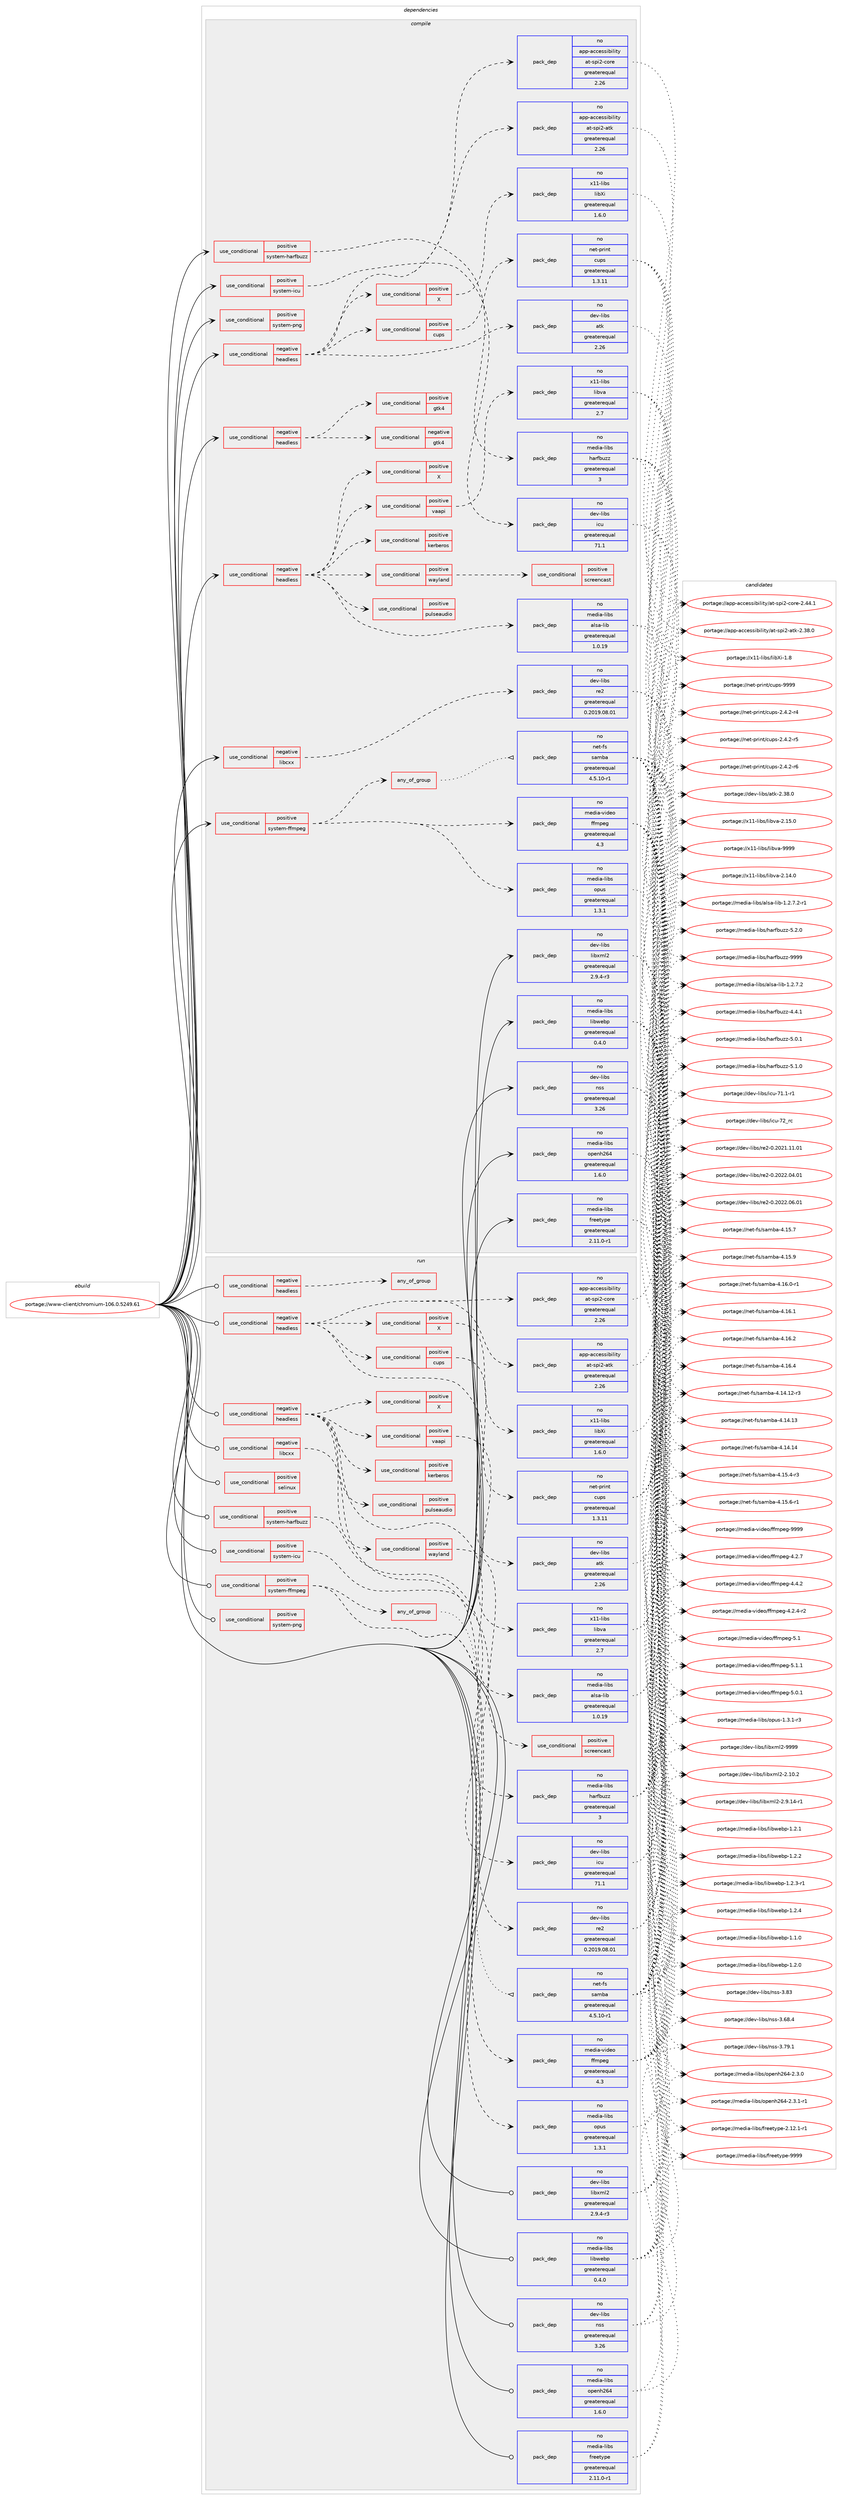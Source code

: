digraph prolog {

# *************
# Graph options
# *************

newrank=true;
concentrate=true;
compound=true;
graph [rankdir=LR,fontname=Helvetica,fontsize=10,ranksep=1.5];#, ranksep=2.5, nodesep=0.2];
edge  [arrowhead=vee];
node  [fontname=Helvetica,fontsize=10];

# **********
# The ebuild
# **********

subgraph cluster_leftcol {
color=gray;
rank=same;
label=<<i>ebuild</i>>;
id [label="portage://www-client/chromium-106.0.5249.61", color=red, width=4, href="../www-client/chromium-106.0.5249.61.svg"];
}

# ****************
# The dependencies
# ****************

subgraph cluster_midcol {
color=gray;
label=<<i>dependencies</i>>;
subgraph cluster_compile {
fillcolor="#eeeeee";
style=filled;
label=<<i>compile</i>>;
subgraph cond140 {
dependency510 [label=<<TABLE BORDER="0" CELLBORDER="1" CELLSPACING="0" CELLPADDING="4"><TR><TD ROWSPAN="3" CELLPADDING="10">use_conditional</TD></TR><TR><TD>negative</TD></TR><TR><TD>headless</TD></TR></TABLE>>, shape=none, color=red];
subgraph cond141 {
dependency511 [label=<<TABLE BORDER="0" CELLBORDER="1" CELLSPACING="0" CELLPADDING="4"><TR><TD ROWSPAN="3" CELLPADDING="10">use_conditional</TD></TR><TR><TD>positive</TD></TR><TR><TD>X</TD></TR></TABLE>>, shape=none, color=red];
# *** BEGIN UNKNOWN DEPENDENCY TYPE (TODO) ***
# dependency511 -> package_dependency(portage://www-client/chromium-106.0.5249.61,install,no,x11-libs,libXcomposite,none,[,,],any_same_slot,[])
# *** END UNKNOWN DEPENDENCY TYPE (TODO) ***

# *** BEGIN UNKNOWN DEPENDENCY TYPE (TODO) ***
# dependency511 -> package_dependency(portage://www-client/chromium-106.0.5249.61,install,no,x11-libs,libXcursor,none,[,,],any_same_slot,[])
# *** END UNKNOWN DEPENDENCY TYPE (TODO) ***

# *** BEGIN UNKNOWN DEPENDENCY TYPE (TODO) ***
# dependency511 -> package_dependency(portage://www-client/chromium-106.0.5249.61,install,no,x11-libs,libXdamage,none,[,,],any_same_slot,[])
# *** END UNKNOWN DEPENDENCY TYPE (TODO) ***

# *** BEGIN UNKNOWN DEPENDENCY TYPE (TODO) ***
# dependency511 -> package_dependency(portage://www-client/chromium-106.0.5249.61,install,no,x11-libs,libXfixes,none,[,,],any_same_slot,[])
# *** END UNKNOWN DEPENDENCY TYPE (TODO) ***

subgraph pack321 {
dependency512 [label=<<TABLE BORDER="0" CELLBORDER="1" CELLSPACING="0" CELLPADDING="4" WIDTH="220"><TR><TD ROWSPAN="6" CELLPADDING="30">pack_dep</TD></TR><TR><TD WIDTH="110">no</TD></TR><TR><TD>x11-libs</TD></TR><TR><TD>libXi</TD></TR><TR><TD>greaterequal</TD></TR><TR><TD>1.6.0</TD></TR></TABLE>>, shape=none, color=blue];
}
dependency511:e -> dependency512:w [weight=20,style="dashed",arrowhead="vee"];
# *** BEGIN UNKNOWN DEPENDENCY TYPE (TODO) ***
# dependency511 -> package_dependency(portage://www-client/chromium-106.0.5249.61,install,no,x11-libs,libXrandr,none,[,,],any_same_slot,[])
# *** END UNKNOWN DEPENDENCY TYPE (TODO) ***

# *** BEGIN UNKNOWN DEPENDENCY TYPE (TODO) ***
# dependency511 -> package_dependency(portage://www-client/chromium-106.0.5249.61,install,no,x11-libs,libXrender,none,[,,],any_same_slot,[])
# *** END UNKNOWN DEPENDENCY TYPE (TODO) ***

# *** BEGIN UNKNOWN DEPENDENCY TYPE (TODO) ***
# dependency511 -> package_dependency(portage://www-client/chromium-106.0.5249.61,install,no,x11-libs,libXtst,none,[,,],any_same_slot,[])
# *** END UNKNOWN DEPENDENCY TYPE (TODO) ***

# *** BEGIN UNKNOWN DEPENDENCY TYPE (TODO) ***
# dependency511 -> package_dependency(portage://www-client/chromium-106.0.5249.61,install,no,x11-libs,libxshmfence,none,[,,],any_same_slot,[])
# *** END UNKNOWN DEPENDENCY TYPE (TODO) ***

}
dependency510:e -> dependency511:w [weight=20,style="dashed",arrowhead="vee"];
subgraph pack322 {
dependency513 [label=<<TABLE BORDER="0" CELLBORDER="1" CELLSPACING="0" CELLPADDING="4" WIDTH="220"><TR><TD ROWSPAN="6" CELLPADDING="30">pack_dep</TD></TR><TR><TD WIDTH="110">no</TD></TR><TR><TD>app-accessibility</TD></TR><TR><TD>at-spi2-atk</TD></TR><TR><TD>greaterequal</TD></TR><TR><TD>2.26</TD></TR></TABLE>>, shape=none, color=blue];
}
dependency510:e -> dependency513:w [weight=20,style="dashed",arrowhead="vee"];
subgraph pack323 {
dependency514 [label=<<TABLE BORDER="0" CELLBORDER="1" CELLSPACING="0" CELLPADDING="4" WIDTH="220"><TR><TD ROWSPAN="6" CELLPADDING="30">pack_dep</TD></TR><TR><TD WIDTH="110">no</TD></TR><TR><TD>app-accessibility</TD></TR><TR><TD>at-spi2-core</TD></TR><TR><TD>greaterequal</TD></TR><TR><TD>2.26</TD></TR></TABLE>>, shape=none, color=blue];
}
dependency510:e -> dependency514:w [weight=20,style="dashed",arrowhead="vee"];
subgraph pack324 {
dependency515 [label=<<TABLE BORDER="0" CELLBORDER="1" CELLSPACING="0" CELLPADDING="4" WIDTH="220"><TR><TD ROWSPAN="6" CELLPADDING="30">pack_dep</TD></TR><TR><TD WIDTH="110">no</TD></TR><TR><TD>dev-libs</TD></TR><TR><TD>atk</TD></TR><TR><TD>greaterequal</TD></TR><TR><TD>2.26</TD></TR></TABLE>>, shape=none, color=blue];
}
dependency510:e -> dependency515:w [weight=20,style="dashed",arrowhead="vee"];
# *** BEGIN UNKNOWN DEPENDENCY TYPE (TODO) ***
# dependency510 -> package_dependency(portage://www-client/chromium-106.0.5249.61,install,no,media-libs,mesa,none,[,,],any_same_slot,[use(optenable(X),none),use(optenable(wayland),none)])
# *** END UNKNOWN DEPENDENCY TYPE (TODO) ***

subgraph cond142 {
dependency516 [label=<<TABLE BORDER="0" CELLBORDER="1" CELLSPACING="0" CELLPADDING="4"><TR><TD ROWSPAN="3" CELLPADDING="10">use_conditional</TD></TR><TR><TD>positive</TD></TR><TR><TD>cups</TD></TR></TABLE>>, shape=none, color=red];
subgraph pack325 {
dependency517 [label=<<TABLE BORDER="0" CELLBORDER="1" CELLSPACING="0" CELLPADDING="4" WIDTH="220"><TR><TD ROWSPAN="6" CELLPADDING="30">pack_dep</TD></TR><TR><TD WIDTH="110">no</TD></TR><TR><TD>net-print</TD></TR><TR><TD>cups</TD></TR><TR><TD>greaterequal</TD></TR><TR><TD>1.3.11</TD></TR></TABLE>>, shape=none, color=blue];
}
dependency516:e -> dependency517:w [weight=20,style="dashed",arrowhead="vee"];
}
dependency510:e -> dependency516:w [weight=20,style="dashed",arrowhead="vee"];
# *** BEGIN UNKNOWN DEPENDENCY TYPE (TODO) ***
# dependency510 -> package_dependency(portage://www-client/chromium-106.0.5249.61,install,no,virtual,udev,none,[,,],[],[])
# *** END UNKNOWN DEPENDENCY TYPE (TODO) ***

# *** BEGIN UNKNOWN DEPENDENCY TYPE (TODO) ***
# dependency510 -> package_dependency(portage://www-client/chromium-106.0.5249.61,install,no,x11-libs,cairo,none,[,,],any_same_slot,[])
# *** END UNKNOWN DEPENDENCY TYPE (TODO) ***

# *** BEGIN UNKNOWN DEPENDENCY TYPE (TODO) ***
# dependency510 -> package_dependency(portage://www-client/chromium-106.0.5249.61,install,no,x11-libs,gdk-pixbuf,none,[,,],[slot(2)],[])
# *** END UNKNOWN DEPENDENCY TYPE (TODO) ***

# *** BEGIN UNKNOWN DEPENDENCY TYPE (TODO) ***
# dependency510 -> package_dependency(portage://www-client/chromium-106.0.5249.61,install,no,x11-libs,pango,none,[,,],any_same_slot,[])
# *** END UNKNOWN DEPENDENCY TYPE (TODO) ***

}
id:e -> dependency510:w [weight=20,style="solid",arrowhead="vee"];
subgraph cond143 {
dependency518 [label=<<TABLE BORDER="0" CELLBORDER="1" CELLSPACING="0" CELLPADDING="4"><TR><TD ROWSPAN="3" CELLPADDING="10">use_conditional</TD></TR><TR><TD>negative</TD></TR><TR><TD>headless</TD></TR></TABLE>>, shape=none, color=red];
subgraph cond144 {
dependency519 [label=<<TABLE BORDER="0" CELLBORDER="1" CELLSPACING="0" CELLPADDING="4"><TR><TD ROWSPAN="3" CELLPADDING="10">use_conditional</TD></TR><TR><TD>positive</TD></TR><TR><TD>gtk4</TD></TR></TABLE>>, shape=none, color=red];
# *** BEGIN UNKNOWN DEPENDENCY TYPE (TODO) ***
# dependency519 -> package_dependency(portage://www-client/chromium-106.0.5249.61,install,no,gui-libs,gtk,none,[,,],[slot(4)],[use(optenable(X),none),use(optenable(wayland),none)])
# *** END UNKNOWN DEPENDENCY TYPE (TODO) ***

}
dependency518:e -> dependency519:w [weight=20,style="dashed",arrowhead="vee"];
subgraph cond145 {
dependency520 [label=<<TABLE BORDER="0" CELLBORDER="1" CELLSPACING="0" CELLPADDING="4"><TR><TD ROWSPAN="3" CELLPADDING="10">use_conditional</TD></TR><TR><TD>negative</TD></TR><TR><TD>gtk4</TD></TR></TABLE>>, shape=none, color=red];
# *** BEGIN UNKNOWN DEPENDENCY TYPE (TODO) ***
# dependency520 -> package_dependency(portage://www-client/chromium-106.0.5249.61,install,no,x11-libs,gtk+,none,[,,],[slot(3)],[use(optenable(X),none),use(optenable(wayland),none)])
# *** END UNKNOWN DEPENDENCY TYPE (TODO) ***

}
dependency518:e -> dependency520:w [weight=20,style="dashed",arrowhead="vee"];
}
id:e -> dependency518:w [weight=20,style="solid",arrowhead="vee"];
subgraph cond146 {
dependency521 [label=<<TABLE BORDER="0" CELLBORDER="1" CELLSPACING="0" CELLPADDING="4"><TR><TD ROWSPAN="3" CELLPADDING="10">use_conditional</TD></TR><TR><TD>negative</TD></TR><TR><TD>headless</TD></TR></TABLE>>, shape=none, color=red];
# *** BEGIN UNKNOWN DEPENDENCY TYPE (TODO) ***
# dependency521 -> package_dependency(portage://www-client/chromium-106.0.5249.61,install,no,dev-libs,glib,none,[,,],[slot(2)],[])
# *** END UNKNOWN DEPENDENCY TYPE (TODO) ***

subgraph pack326 {
dependency522 [label=<<TABLE BORDER="0" CELLBORDER="1" CELLSPACING="0" CELLPADDING="4" WIDTH="220"><TR><TD ROWSPAN="6" CELLPADDING="30">pack_dep</TD></TR><TR><TD WIDTH="110">no</TD></TR><TR><TD>media-libs</TD></TR><TR><TD>alsa-lib</TD></TR><TR><TD>greaterequal</TD></TR><TR><TD>1.0.19</TD></TR></TABLE>>, shape=none, color=blue];
}
dependency521:e -> dependency522:w [weight=20,style="dashed",arrowhead="vee"];
subgraph cond147 {
dependency523 [label=<<TABLE BORDER="0" CELLBORDER="1" CELLSPACING="0" CELLPADDING="4"><TR><TD ROWSPAN="3" CELLPADDING="10">use_conditional</TD></TR><TR><TD>positive</TD></TR><TR><TD>pulseaudio</TD></TR></TABLE>>, shape=none, color=red];
# *** BEGIN UNKNOWN DEPENDENCY TYPE (TODO) ***
# dependency523 -> package_dependency(portage://www-client/chromium-106.0.5249.61,install,no,media-sound,pulseaudio,none,[,,],any_same_slot,[])
# *** END UNKNOWN DEPENDENCY TYPE (TODO) ***

}
dependency521:e -> dependency523:w [weight=20,style="dashed",arrowhead="vee"];
# *** BEGIN UNKNOWN DEPENDENCY TYPE (TODO) ***
# dependency521 -> package_dependency(portage://www-client/chromium-106.0.5249.61,install,no,sys-apps,pciutils,none,[,,],any_same_slot,[])
# *** END UNKNOWN DEPENDENCY TYPE (TODO) ***

subgraph cond148 {
dependency524 [label=<<TABLE BORDER="0" CELLBORDER="1" CELLSPACING="0" CELLPADDING="4"><TR><TD ROWSPAN="3" CELLPADDING="10">use_conditional</TD></TR><TR><TD>positive</TD></TR><TR><TD>kerberos</TD></TR></TABLE>>, shape=none, color=red];
# *** BEGIN UNKNOWN DEPENDENCY TYPE (TODO) ***
# dependency524 -> package_dependency(portage://www-client/chromium-106.0.5249.61,install,no,virtual,krb5,none,[,,],[],[])
# *** END UNKNOWN DEPENDENCY TYPE (TODO) ***

}
dependency521:e -> dependency524:w [weight=20,style="dashed",arrowhead="vee"];
subgraph cond149 {
dependency525 [label=<<TABLE BORDER="0" CELLBORDER="1" CELLSPACING="0" CELLPADDING="4"><TR><TD ROWSPAN="3" CELLPADDING="10">use_conditional</TD></TR><TR><TD>positive</TD></TR><TR><TD>vaapi</TD></TR></TABLE>>, shape=none, color=red];
subgraph pack327 {
dependency526 [label=<<TABLE BORDER="0" CELLBORDER="1" CELLSPACING="0" CELLPADDING="4" WIDTH="220"><TR><TD ROWSPAN="6" CELLPADDING="30">pack_dep</TD></TR><TR><TD WIDTH="110">no</TD></TR><TR><TD>x11-libs</TD></TR><TR><TD>libva</TD></TR><TR><TD>greaterequal</TD></TR><TR><TD>2.7</TD></TR></TABLE>>, shape=none, color=blue];
}
dependency525:e -> dependency526:w [weight=20,style="dashed",arrowhead="vee"];
}
dependency521:e -> dependency525:w [weight=20,style="dashed",arrowhead="vee"];
subgraph cond150 {
dependency527 [label=<<TABLE BORDER="0" CELLBORDER="1" CELLSPACING="0" CELLPADDING="4"><TR><TD ROWSPAN="3" CELLPADDING="10">use_conditional</TD></TR><TR><TD>positive</TD></TR><TR><TD>X</TD></TR></TABLE>>, shape=none, color=red];
# *** BEGIN UNKNOWN DEPENDENCY TYPE (TODO) ***
# dependency527 -> package_dependency(portage://www-client/chromium-106.0.5249.61,install,no,x11-libs,libX11,none,[,,],any_same_slot,[])
# *** END UNKNOWN DEPENDENCY TYPE (TODO) ***

# *** BEGIN UNKNOWN DEPENDENCY TYPE (TODO) ***
# dependency527 -> package_dependency(portage://www-client/chromium-106.0.5249.61,install,no,x11-libs,libXext,none,[,,],any_same_slot,[])
# *** END UNKNOWN DEPENDENCY TYPE (TODO) ***

# *** BEGIN UNKNOWN DEPENDENCY TYPE (TODO) ***
# dependency527 -> package_dependency(portage://www-client/chromium-106.0.5249.61,install,no,x11-libs,libxcb,none,[,,],any_same_slot,[])
# *** END UNKNOWN DEPENDENCY TYPE (TODO) ***

}
dependency521:e -> dependency527:w [weight=20,style="dashed",arrowhead="vee"];
# *** BEGIN UNKNOWN DEPENDENCY TYPE (TODO) ***
# dependency521 -> package_dependency(portage://www-client/chromium-106.0.5249.61,install,no,x11-libs,libxkbcommon,none,[,,],any_same_slot,[])
# *** END UNKNOWN DEPENDENCY TYPE (TODO) ***

subgraph cond151 {
dependency528 [label=<<TABLE BORDER="0" CELLBORDER="1" CELLSPACING="0" CELLPADDING="4"><TR><TD ROWSPAN="3" CELLPADDING="10">use_conditional</TD></TR><TR><TD>positive</TD></TR><TR><TD>wayland</TD></TR></TABLE>>, shape=none, color=red];
# *** BEGIN UNKNOWN DEPENDENCY TYPE (TODO) ***
# dependency528 -> package_dependency(portage://www-client/chromium-106.0.5249.61,install,no,dev-libs,wayland,none,[,,],any_same_slot,[])
# *** END UNKNOWN DEPENDENCY TYPE (TODO) ***

subgraph cond152 {
dependency529 [label=<<TABLE BORDER="0" CELLBORDER="1" CELLSPACING="0" CELLPADDING="4"><TR><TD ROWSPAN="3" CELLPADDING="10">use_conditional</TD></TR><TR><TD>positive</TD></TR><TR><TD>screencast</TD></TR></TABLE>>, shape=none, color=red];
# *** BEGIN UNKNOWN DEPENDENCY TYPE (TODO) ***
# dependency529 -> package_dependency(portage://www-client/chromium-106.0.5249.61,install,no,media-video,pipewire,none,[,,],any_same_slot,[])
# *** END UNKNOWN DEPENDENCY TYPE (TODO) ***

}
dependency528:e -> dependency529:w [weight=20,style="dashed",arrowhead="vee"];
}
dependency521:e -> dependency528:w [weight=20,style="dashed",arrowhead="vee"];
}
id:e -> dependency521:w [weight=20,style="solid",arrowhead="vee"];
subgraph cond153 {
dependency530 [label=<<TABLE BORDER="0" CELLBORDER="1" CELLSPACING="0" CELLPADDING="4"><TR><TD ROWSPAN="3" CELLPADDING="10">use_conditional</TD></TR><TR><TD>negative</TD></TR><TR><TD>libcxx</TD></TR></TABLE>>, shape=none, color=red];
subgraph pack328 {
dependency531 [label=<<TABLE BORDER="0" CELLBORDER="1" CELLSPACING="0" CELLPADDING="4" WIDTH="220"><TR><TD ROWSPAN="6" CELLPADDING="30">pack_dep</TD></TR><TR><TD WIDTH="110">no</TD></TR><TR><TD>dev-libs</TD></TR><TR><TD>re2</TD></TR><TR><TD>greaterequal</TD></TR><TR><TD>0.2019.08.01</TD></TR></TABLE>>, shape=none, color=blue];
}
dependency530:e -> dependency531:w [weight=20,style="dashed",arrowhead="vee"];
}
id:e -> dependency530:w [weight=20,style="solid",arrowhead="vee"];
subgraph cond154 {
dependency532 [label=<<TABLE BORDER="0" CELLBORDER="1" CELLSPACING="0" CELLPADDING="4"><TR><TD ROWSPAN="3" CELLPADDING="10">use_conditional</TD></TR><TR><TD>positive</TD></TR><TR><TD>system-ffmpeg</TD></TR></TABLE>>, shape=none, color=red];
subgraph pack329 {
dependency533 [label=<<TABLE BORDER="0" CELLBORDER="1" CELLSPACING="0" CELLPADDING="4" WIDTH="220"><TR><TD ROWSPAN="6" CELLPADDING="30">pack_dep</TD></TR><TR><TD WIDTH="110">no</TD></TR><TR><TD>media-video</TD></TR><TR><TD>ffmpeg</TD></TR><TR><TD>greaterequal</TD></TR><TR><TD>4.3</TD></TR></TABLE>>, shape=none, color=blue];
}
dependency532:e -> dependency533:w [weight=20,style="dashed",arrowhead="vee"];
subgraph any51 {
dependency534 [label=<<TABLE BORDER="0" CELLBORDER="1" CELLSPACING="0" CELLPADDING="4"><TR><TD CELLPADDING="10">any_of_group</TD></TR></TABLE>>, shape=none, color=red];# *** BEGIN UNKNOWN DEPENDENCY TYPE (TODO) ***
# dependency534 -> package_dependency(portage://www-client/chromium-106.0.5249.61,install,no,media-video,ffmpeg,none,[,,],[],[use(disable(samba),none)])
# *** END UNKNOWN DEPENDENCY TYPE (TODO) ***

subgraph pack330 {
dependency535 [label=<<TABLE BORDER="0" CELLBORDER="1" CELLSPACING="0" CELLPADDING="4" WIDTH="220"><TR><TD ROWSPAN="6" CELLPADDING="30">pack_dep</TD></TR><TR><TD WIDTH="110">no</TD></TR><TR><TD>net-fs</TD></TR><TR><TD>samba</TD></TR><TR><TD>greaterequal</TD></TR><TR><TD>4.5.10-r1</TD></TR></TABLE>>, shape=none, color=blue];
}
dependency534:e -> dependency535:w [weight=20,style="dotted",arrowhead="oinv"];
}
dependency532:e -> dependency534:w [weight=20,style="dashed",arrowhead="vee"];
subgraph pack331 {
dependency536 [label=<<TABLE BORDER="0" CELLBORDER="1" CELLSPACING="0" CELLPADDING="4" WIDTH="220"><TR><TD ROWSPAN="6" CELLPADDING="30">pack_dep</TD></TR><TR><TD WIDTH="110">no</TD></TR><TR><TD>media-libs</TD></TR><TR><TD>opus</TD></TR><TR><TD>greaterequal</TD></TR><TR><TD>1.3.1</TD></TR></TABLE>>, shape=none, color=blue];
}
dependency532:e -> dependency536:w [weight=20,style="dashed",arrowhead="vee"];
}
id:e -> dependency532:w [weight=20,style="solid",arrowhead="vee"];
subgraph cond155 {
dependency537 [label=<<TABLE BORDER="0" CELLBORDER="1" CELLSPACING="0" CELLPADDING="4"><TR><TD ROWSPAN="3" CELLPADDING="10">use_conditional</TD></TR><TR><TD>positive</TD></TR><TR><TD>system-harfbuzz</TD></TR></TABLE>>, shape=none, color=red];
subgraph pack332 {
dependency538 [label=<<TABLE BORDER="0" CELLBORDER="1" CELLSPACING="0" CELLPADDING="4" WIDTH="220"><TR><TD ROWSPAN="6" CELLPADDING="30">pack_dep</TD></TR><TR><TD WIDTH="110">no</TD></TR><TR><TD>media-libs</TD></TR><TR><TD>harfbuzz</TD></TR><TR><TD>greaterequal</TD></TR><TR><TD>3</TD></TR></TABLE>>, shape=none, color=blue];
}
dependency537:e -> dependency538:w [weight=20,style="dashed",arrowhead="vee"];
}
id:e -> dependency537:w [weight=20,style="solid",arrowhead="vee"];
subgraph cond156 {
dependency539 [label=<<TABLE BORDER="0" CELLBORDER="1" CELLSPACING="0" CELLPADDING="4"><TR><TD ROWSPAN="3" CELLPADDING="10">use_conditional</TD></TR><TR><TD>positive</TD></TR><TR><TD>system-icu</TD></TR></TABLE>>, shape=none, color=red];
subgraph pack333 {
dependency540 [label=<<TABLE BORDER="0" CELLBORDER="1" CELLSPACING="0" CELLPADDING="4" WIDTH="220"><TR><TD ROWSPAN="6" CELLPADDING="30">pack_dep</TD></TR><TR><TD WIDTH="110">no</TD></TR><TR><TD>dev-libs</TD></TR><TR><TD>icu</TD></TR><TR><TD>greaterequal</TD></TR><TR><TD>71.1</TD></TR></TABLE>>, shape=none, color=blue];
}
dependency539:e -> dependency540:w [weight=20,style="dashed",arrowhead="vee"];
}
id:e -> dependency539:w [weight=20,style="solid",arrowhead="vee"];
subgraph cond157 {
dependency541 [label=<<TABLE BORDER="0" CELLBORDER="1" CELLSPACING="0" CELLPADDING="4"><TR><TD ROWSPAN="3" CELLPADDING="10">use_conditional</TD></TR><TR><TD>positive</TD></TR><TR><TD>system-png</TD></TR></TABLE>>, shape=none, color=red];
# *** BEGIN UNKNOWN DEPENDENCY TYPE (TODO) ***
# dependency541 -> package_dependency(portage://www-client/chromium-106.0.5249.61,install,no,media-libs,libpng,none,[,,],any_same_slot,[use(disable(apng),none)])
# *** END UNKNOWN DEPENDENCY TYPE (TODO) ***

}
id:e -> dependency541:w [weight=20,style="solid",arrowhead="vee"];
# *** BEGIN UNKNOWN DEPENDENCY TYPE (TODO) ***
# id -> package_dependency(portage://www-client/chromium-106.0.5249.61,install,no,app-arch,bzip2,none,[,,],any_same_slot,[])
# *** END UNKNOWN DEPENDENCY TYPE (TODO) ***

# *** BEGIN UNKNOWN DEPENDENCY TYPE (TODO) ***
# id -> package_dependency(portage://www-client/chromium-106.0.5249.61,install,no,dev-libs,expat,none,[,,],any_same_slot,[])
# *** END UNKNOWN DEPENDENCY TYPE (TODO) ***

subgraph pack334 {
dependency542 [label=<<TABLE BORDER="0" CELLBORDER="1" CELLSPACING="0" CELLPADDING="4" WIDTH="220"><TR><TD ROWSPAN="6" CELLPADDING="30">pack_dep</TD></TR><TR><TD WIDTH="110">no</TD></TR><TR><TD>dev-libs</TD></TR><TR><TD>libxml2</TD></TR><TR><TD>greaterequal</TD></TR><TR><TD>2.9.4-r3</TD></TR></TABLE>>, shape=none, color=blue];
}
id:e -> dependency542:w [weight=20,style="solid",arrowhead="vee"];
# *** BEGIN UNKNOWN DEPENDENCY TYPE (TODO) ***
# id -> package_dependency(portage://www-client/chromium-106.0.5249.61,install,no,dev-libs,libxslt,none,[,,],any_same_slot,[])
# *** END UNKNOWN DEPENDENCY TYPE (TODO) ***

# *** BEGIN UNKNOWN DEPENDENCY TYPE (TODO) ***
# id -> package_dependency(portage://www-client/chromium-106.0.5249.61,install,no,dev-libs,nspr,none,[,,],any_same_slot,[])
# *** END UNKNOWN DEPENDENCY TYPE (TODO) ***

subgraph pack335 {
dependency543 [label=<<TABLE BORDER="0" CELLBORDER="1" CELLSPACING="0" CELLPADDING="4" WIDTH="220"><TR><TD ROWSPAN="6" CELLPADDING="30">pack_dep</TD></TR><TR><TD WIDTH="110">no</TD></TR><TR><TD>dev-libs</TD></TR><TR><TD>nss</TD></TR><TR><TD>greaterequal</TD></TR><TR><TD>3.26</TD></TR></TABLE>>, shape=none, color=blue];
}
id:e -> dependency543:w [weight=20,style="solid",arrowhead="vee"];
# *** BEGIN UNKNOWN DEPENDENCY TYPE (TODO) ***
# id -> package_dependency(portage://www-client/chromium-106.0.5249.61,install,no,media-libs,flac,none,[,,],any_same_slot,[])
# *** END UNKNOWN DEPENDENCY TYPE (TODO) ***

# *** BEGIN UNKNOWN DEPENDENCY TYPE (TODO) ***
# id -> package_dependency(portage://www-client/chromium-106.0.5249.61,install,no,media-libs,fontconfig,none,[,,],any_same_slot,[])
# *** END UNKNOWN DEPENDENCY TYPE (TODO) ***

subgraph pack336 {
dependency544 [label=<<TABLE BORDER="0" CELLBORDER="1" CELLSPACING="0" CELLPADDING="4" WIDTH="220"><TR><TD ROWSPAN="6" CELLPADDING="30">pack_dep</TD></TR><TR><TD WIDTH="110">no</TD></TR><TR><TD>media-libs</TD></TR><TR><TD>freetype</TD></TR><TR><TD>greaterequal</TD></TR><TR><TD>2.11.0-r1</TD></TR></TABLE>>, shape=none, color=blue];
}
id:e -> dependency544:w [weight=20,style="solid",arrowhead="vee"];
# *** BEGIN UNKNOWN DEPENDENCY TYPE (TODO) ***
# id -> package_dependency(portage://www-client/chromium-106.0.5249.61,install,no,media-libs,libjpeg-turbo,none,[,,],any_same_slot,[])
# *** END UNKNOWN DEPENDENCY TYPE (TODO) ***

subgraph pack337 {
dependency545 [label=<<TABLE BORDER="0" CELLBORDER="1" CELLSPACING="0" CELLPADDING="4" WIDTH="220"><TR><TD ROWSPAN="6" CELLPADDING="30">pack_dep</TD></TR><TR><TD WIDTH="110">no</TD></TR><TR><TD>media-libs</TD></TR><TR><TD>libwebp</TD></TR><TR><TD>greaterequal</TD></TR><TR><TD>0.4.0</TD></TR></TABLE>>, shape=none, color=blue];
}
id:e -> dependency545:w [weight=20,style="solid",arrowhead="vee"];
# *** BEGIN UNKNOWN DEPENDENCY TYPE (TODO) ***
# id -> package_dependency(portage://www-client/chromium-106.0.5249.61,install,no,media-libs,mesa,none,[,,],any_same_slot,[use(enable(gbm),positive)])
# *** END UNKNOWN DEPENDENCY TYPE (TODO) ***

subgraph pack338 {
dependency546 [label=<<TABLE BORDER="0" CELLBORDER="1" CELLSPACING="0" CELLPADDING="4" WIDTH="220"><TR><TD ROWSPAN="6" CELLPADDING="30">pack_dep</TD></TR><TR><TD WIDTH="110">no</TD></TR><TR><TD>media-libs</TD></TR><TR><TD>openh264</TD></TR><TR><TD>greaterequal</TD></TR><TR><TD>1.6.0</TD></TR></TABLE>>, shape=none, color=blue];
}
id:e -> dependency546:w [weight=20,style="solid",arrowhead="vee"];
# *** BEGIN UNKNOWN DEPENDENCY TYPE (TODO) ***
# id -> package_dependency(portage://www-client/chromium-106.0.5249.61,install,no,net-misc,curl,none,[,,],[],[use(enable(ssl),none)])
# *** END UNKNOWN DEPENDENCY TYPE (TODO) ***

# *** BEGIN UNKNOWN DEPENDENCY TYPE (TODO) ***
# id -> package_dependency(portage://www-client/chromium-106.0.5249.61,install,no,sys-apps,dbus,none,[,,],any_same_slot,[])
# *** END UNKNOWN DEPENDENCY TYPE (TODO) ***

# *** BEGIN UNKNOWN DEPENDENCY TYPE (TODO) ***
# id -> package_dependency(portage://www-client/chromium-106.0.5249.61,install,no,sys-libs,zlib,none,[,,],any_same_slot,[])
# *** END UNKNOWN DEPENDENCY TYPE (TODO) ***

# *** BEGIN UNKNOWN DEPENDENCY TYPE (TODO) ***
# id -> package_dependency(portage://www-client/chromium-106.0.5249.61,install,no,sys-libs,zlib,none,[,,],any_same_slot,[use(enable(minizip),none)])
# *** END UNKNOWN DEPENDENCY TYPE (TODO) ***

# *** BEGIN UNKNOWN DEPENDENCY TYPE (TODO) ***
# id -> package_dependency(portage://www-client/chromium-106.0.5249.61,install,no,x11-libs,libdrm,none,[,,],any_same_slot,[])
# *** END UNKNOWN DEPENDENCY TYPE (TODO) ***

# *** BEGIN UNKNOWN DEPENDENCY TYPE (TODO) ***
# id -> package_dependency(portage://www-client/chromium-106.0.5249.61,install,strong,sys-devel,llvm,none,[,,],[slot(0)],[])
# *** END UNKNOWN DEPENDENCY TYPE (TODO) ***

}
subgraph cluster_compileandrun {
fillcolor="#eeeeee";
style=filled;
label=<<i>compile and run</i>>;
}
subgraph cluster_run {
fillcolor="#eeeeee";
style=filled;
label=<<i>run</i>>;
subgraph cond158 {
dependency547 [label=<<TABLE BORDER="0" CELLBORDER="1" CELLSPACING="0" CELLPADDING="4"><TR><TD ROWSPAN="3" CELLPADDING="10">use_conditional</TD></TR><TR><TD>negative</TD></TR><TR><TD>headless</TD></TR></TABLE>>, shape=none, color=red];
subgraph any52 {
dependency548 [label=<<TABLE BORDER="0" CELLBORDER="1" CELLSPACING="0" CELLPADDING="4"><TR><TD CELLPADDING="10">any_of_group</TD></TR></TABLE>>, shape=none, color=red];# *** BEGIN UNKNOWN DEPENDENCY TYPE (TODO) ***
# dependency548 -> package_dependency(portage://www-client/chromium-106.0.5249.61,run,no,x11-libs,gtk+,none,[,,],[slot(3)],[use(optenable(X),none),use(optenable(wayland),none)])
# *** END UNKNOWN DEPENDENCY TYPE (TODO) ***

# *** BEGIN UNKNOWN DEPENDENCY TYPE (TODO) ***
# dependency548 -> package_dependency(portage://www-client/chromium-106.0.5249.61,run,no,gui-libs,gtk,none,[,,],[slot(4)],[use(optenable(X),none),use(optenable(wayland),none)])
# *** END UNKNOWN DEPENDENCY TYPE (TODO) ***

}
dependency547:e -> dependency548:w [weight=20,style="dashed",arrowhead="vee"];
# *** BEGIN UNKNOWN DEPENDENCY TYPE (TODO) ***
# dependency547 -> package_dependency(portage://www-client/chromium-106.0.5249.61,run,no,x11-misc,xdg-utils,none,[,,],[],[])
# *** END UNKNOWN DEPENDENCY TYPE (TODO) ***

}
id:e -> dependency547:w [weight=20,style="solid",arrowhead="odot"];
subgraph cond159 {
dependency549 [label=<<TABLE BORDER="0" CELLBORDER="1" CELLSPACING="0" CELLPADDING="4"><TR><TD ROWSPAN="3" CELLPADDING="10">use_conditional</TD></TR><TR><TD>negative</TD></TR><TR><TD>headless</TD></TR></TABLE>>, shape=none, color=red];
subgraph cond160 {
dependency550 [label=<<TABLE BORDER="0" CELLBORDER="1" CELLSPACING="0" CELLPADDING="4"><TR><TD ROWSPAN="3" CELLPADDING="10">use_conditional</TD></TR><TR><TD>positive</TD></TR><TR><TD>X</TD></TR></TABLE>>, shape=none, color=red];
# *** BEGIN UNKNOWN DEPENDENCY TYPE (TODO) ***
# dependency550 -> package_dependency(portage://www-client/chromium-106.0.5249.61,run,no,x11-libs,libXcomposite,none,[,,],any_same_slot,[])
# *** END UNKNOWN DEPENDENCY TYPE (TODO) ***

# *** BEGIN UNKNOWN DEPENDENCY TYPE (TODO) ***
# dependency550 -> package_dependency(portage://www-client/chromium-106.0.5249.61,run,no,x11-libs,libXcursor,none,[,,],any_same_slot,[])
# *** END UNKNOWN DEPENDENCY TYPE (TODO) ***

# *** BEGIN UNKNOWN DEPENDENCY TYPE (TODO) ***
# dependency550 -> package_dependency(portage://www-client/chromium-106.0.5249.61,run,no,x11-libs,libXdamage,none,[,,],any_same_slot,[])
# *** END UNKNOWN DEPENDENCY TYPE (TODO) ***

# *** BEGIN UNKNOWN DEPENDENCY TYPE (TODO) ***
# dependency550 -> package_dependency(portage://www-client/chromium-106.0.5249.61,run,no,x11-libs,libXfixes,none,[,,],any_same_slot,[])
# *** END UNKNOWN DEPENDENCY TYPE (TODO) ***

subgraph pack339 {
dependency551 [label=<<TABLE BORDER="0" CELLBORDER="1" CELLSPACING="0" CELLPADDING="4" WIDTH="220"><TR><TD ROWSPAN="6" CELLPADDING="30">pack_dep</TD></TR><TR><TD WIDTH="110">no</TD></TR><TR><TD>x11-libs</TD></TR><TR><TD>libXi</TD></TR><TR><TD>greaterequal</TD></TR><TR><TD>1.6.0</TD></TR></TABLE>>, shape=none, color=blue];
}
dependency550:e -> dependency551:w [weight=20,style="dashed",arrowhead="vee"];
# *** BEGIN UNKNOWN DEPENDENCY TYPE (TODO) ***
# dependency550 -> package_dependency(portage://www-client/chromium-106.0.5249.61,run,no,x11-libs,libXrandr,none,[,,],any_same_slot,[])
# *** END UNKNOWN DEPENDENCY TYPE (TODO) ***

# *** BEGIN UNKNOWN DEPENDENCY TYPE (TODO) ***
# dependency550 -> package_dependency(portage://www-client/chromium-106.0.5249.61,run,no,x11-libs,libXrender,none,[,,],any_same_slot,[])
# *** END UNKNOWN DEPENDENCY TYPE (TODO) ***

# *** BEGIN UNKNOWN DEPENDENCY TYPE (TODO) ***
# dependency550 -> package_dependency(portage://www-client/chromium-106.0.5249.61,run,no,x11-libs,libXtst,none,[,,],any_same_slot,[])
# *** END UNKNOWN DEPENDENCY TYPE (TODO) ***

# *** BEGIN UNKNOWN DEPENDENCY TYPE (TODO) ***
# dependency550 -> package_dependency(portage://www-client/chromium-106.0.5249.61,run,no,x11-libs,libxshmfence,none,[,,],any_same_slot,[])
# *** END UNKNOWN DEPENDENCY TYPE (TODO) ***

}
dependency549:e -> dependency550:w [weight=20,style="dashed",arrowhead="vee"];
subgraph pack340 {
dependency552 [label=<<TABLE BORDER="0" CELLBORDER="1" CELLSPACING="0" CELLPADDING="4" WIDTH="220"><TR><TD ROWSPAN="6" CELLPADDING="30">pack_dep</TD></TR><TR><TD WIDTH="110">no</TD></TR><TR><TD>app-accessibility</TD></TR><TR><TD>at-spi2-atk</TD></TR><TR><TD>greaterequal</TD></TR><TR><TD>2.26</TD></TR></TABLE>>, shape=none, color=blue];
}
dependency549:e -> dependency552:w [weight=20,style="dashed",arrowhead="vee"];
subgraph pack341 {
dependency553 [label=<<TABLE BORDER="0" CELLBORDER="1" CELLSPACING="0" CELLPADDING="4" WIDTH="220"><TR><TD ROWSPAN="6" CELLPADDING="30">pack_dep</TD></TR><TR><TD WIDTH="110">no</TD></TR><TR><TD>app-accessibility</TD></TR><TR><TD>at-spi2-core</TD></TR><TR><TD>greaterequal</TD></TR><TR><TD>2.26</TD></TR></TABLE>>, shape=none, color=blue];
}
dependency549:e -> dependency553:w [weight=20,style="dashed",arrowhead="vee"];
subgraph pack342 {
dependency554 [label=<<TABLE BORDER="0" CELLBORDER="1" CELLSPACING="0" CELLPADDING="4" WIDTH="220"><TR><TD ROWSPAN="6" CELLPADDING="30">pack_dep</TD></TR><TR><TD WIDTH="110">no</TD></TR><TR><TD>dev-libs</TD></TR><TR><TD>atk</TD></TR><TR><TD>greaterequal</TD></TR><TR><TD>2.26</TD></TR></TABLE>>, shape=none, color=blue];
}
dependency549:e -> dependency554:w [weight=20,style="dashed",arrowhead="vee"];
# *** BEGIN UNKNOWN DEPENDENCY TYPE (TODO) ***
# dependency549 -> package_dependency(portage://www-client/chromium-106.0.5249.61,run,no,media-libs,mesa,none,[,,],any_same_slot,[use(optenable(X),none),use(optenable(wayland),none)])
# *** END UNKNOWN DEPENDENCY TYPE (TODO) ***

subgraph cond161 {
dependency555 [label=<<TABLE BORDER="0" CELLBORDER="1" CELLSPACING="0" CELLPADDING="4"><TR><TD ROWSPAN="3" CELLPADDING="10">use_conditional</TD></TR><TR><TD>positive</TD></TR><TR><TD>cups</TD></TR></TABLE>>, shape=none, color=red];
subgraph pack343 {
dependency556 [label=<<TABLE BORDER="0" CELLBORDER="1" CELLSPACING="0" CELLPADDING="4" WIDTH="220"><TR><TD ROWSPAN="6" CELLPADDING="30">pack_dep</TD></TR><TR><TD WIDTH="110">no</TD></TR><TR><TD>net-print</TD></TR><TR><TD>cups</TD></TR><TR><TD>greaterequal</TD></TR><TR><TD>1.3.11</TD></TR></TABLE>>, shape=none, color=blue];
}
dependency555:e -> dependency556:w [weight=20,style="dashed",arrowhead="vee"];
}
dependency549:e -> dependency555:w [weight=20,style="dashed",arrowhead="vee"];
# *** BEGIN UNKNOWN DEPENDENCY TYPE (TODO) ***
# dependency549 -> package_dependency(portage://www-client/chromium-106.0.5249.61,run,no,virtual,udev,none,[,,],[],[])
# *** END UNKNOWN DEPENDENCY TYPE (TODO) ***

# *** BEGIN UNKNOWN DEPENDENCY TYPE (TODO) ***
# dependency549 -> package_dependency(portage://www-client/chromium-106.0.5249.61,run,no,x11-libs,cairo,none,[,,],any_same_slot,[])
# *** END UNKNOWN DEPENDENCY TYPE (TODO) ***

# *** BEGIN UNKNOWN DEPENDENCY TYPE (TODO) ***
# dependency549 -> package_dependency(portage://www-client/chromium-106.0.5249.61,run,no,x11-libs,gdk-pixbuf,none,[,,],[slot(2)],[])
# *** END UNKNOWN DEPENDENCY TYPE (TODO) ***

# *** BEGIN UNKNOWN DEPENDENCY TYPE (TODO) ***
# dependency549 -> package_dependency(portage://www-client/chromium-106.0.5249.61,run,no,x11-libs,pango,none,[,,],any_same_slot,[])
# *** END UNKNOWN DEPENDENCY TYPE (TODO) ***

}
id:e -> dependency549:w [weight=20,style="solid",arrowhead="odot"];
subgraph cond162 {
dependency557 [label=<<TABLE BORDER="0" CELLBORDER="1" CELLSPACING="0" CELLPADDING="4"><TR><TD ROWSPAN="3" CELLPADDING="10">use_conditional</TD></TR><TR><TD>negative</TD></TR><TR><TD>headless</TD></TR></TABLE>>, shape=none, color=red];
# *** BEGIN UNKNOWN DEPENDENCY TYPE (TODO) ***
# dependency557 -> package_dependency(portage://www-client/chromium-106.0.5249.61,run,no,dev-libs,glib,none,[,,],[slot(2)],[])
# *** END UNKNOWN DEPENDENCY TYPE (TODO) ***

subgraph pack344 {
dependency558 [label=<<TABLE BORDER="0" CELLBORDER="1" CELLSPACING="0" CELLPADDING="4" WIDTH="220"><TR><TD ROWSPAN="6" CELLPADDING="30">pack_dep</TD></TR><TR><TD WIDTH="110">no</TD></TR><TR><TD>media-libs</TD></TR><TR><TD>alsa-lib</TD></TR><TR><TD>greaterequal</TD></TR><TR><TD>1.0.19</TD></TR></TABLE>>, shape=none, color=blue];
}
dependency557:e -> dependency558:w [weight=20,style="dashed",arrowhead="vee"];
subgraph cond163 {
dependency559 [label=<<TABLE BORDER="0" CELLBORDER="1" CELLSPACING="0" CELLPADDING="4"><TR><TD ROWSPAN="3" CELLPADDING="10">use_conditional</TD></TR><TR><TD>positive</TD></TR><TR><TD>pulseaudio</TD></TR></TABLE>>, shape=none, color=red];
# *** BEGIN UNKNOWN DEPENDENCY TYPE (TODO) ***
# dependency559 -> package_dependency(portage://www-client/chromium-106.0.5249.61,run,no,media-sound,pulseaudio,none,[,,],any_same_slot,[])
# *** END UNKNOWN DEPENDENCY TYPE (TODO) ***

}
dependency557:e -> dependency559:w [weight=20,style="dashed",arrowhead="vee"];
# *** BEGIN UNKNOWN DEPENDENCY TYPE (TODO) ***
# dependency557 -> package_dependency(portage://www-client/chromium-106.0.5249.61,run,no,sys-apps,pciutils,none,[,,],any_same_slot,[])
# *** END UNKNOWN DEPENDENCY TYPE (TODO) ***

subgraph cond164 {
dependency560 [label=<<TABLE BORDER="0" CELLBORDER="1" CELLSPACING="0" CELLPADDING="4"><TR><TD ROWSPAN="3" CELLPADDING="10">use_conditional</TD></TR><TR><TD>positive</TD></TR><TR><TD>kerberos</TD></TR></TABLE>>, shape=none, color=red];
# *** BEGIN UNKNOWN DEPENDENCY TYPE (TODO) ***
# dependency560 -> package_dependency(portage://www-client/chromium-106.0.5249.61,run,no,virtual,krb5,none,[,,],[],[])
# *** END UNKNOWN DEPENDENCY TYPE (TODO) ***

}
dependency557:e -> dependency560:w [weight=20,style="dashed",arrowhead="vee"];
subgraph cond165 {
dependency561 [label=<<TABLE BORDER="0" CELLBORDER="1" CELLSPACING="0" CELLPADDING="4"><TR><TD ROWSPAN="3" CELLPADDING="10">use_conditional</TD></TR><TR><TD>positive</TD></TR><TR><TD>vaapi</TD></TR></TABLE>>, shape=none, color=red];
subgraph pack345 {
dependency562 [label=<<TABLE BORDER="0" CELLBORDER="1" CELLSPACING="0" CELLPADDING="4" WIDTH="220"><TR><TD ROWSPAN="6" CELLPADDING="30">pack_dep</TD></TR><TR><TD WIDTH="110">no</TD></TR><TR><TD>x11-libs</TD></TR><TR><TD>libva</TD></TR><TR><TD>greaterequal</TD></TR><TR><TD>2.7</TD></TR></TABLE>>, shape=none, color=blue];
}
dependency561:e -> dependency562:w [weight=20,style="dashed",arrowhead="vee"];
}
dependency557:e -> dependency561:w [weight=20,style="dashed",arrowhead="vee"];
subgraph cond166 {
dependency563 [label=<<TABLE BORDER="0" CELLBORDER="1" CELLSPACING="0" CELLPADDING="4"><TR><TD ROWSPAN="3" CELLPADDING="10">use_conditional</TD></TR><TR><TD>positive</TD></TR><TR><TD>X</TD></TR></TABLE>>, shape=none, color=red];
# *** BEGIN UNKNOWN DEPENDENCY TYPE (TODO) ***
# dependency563 -> package_dependency(portage://www-client/chromium-106.0.5249.61,run,no,x11-libs,libX11,none,[,,],any_same_slot,[])
# *** END UNKNOWN DEPENDENCY TYPE (TODO) ***

# *** BEGIN UNKNOWN DEPENDENCY TYPE (TODO) ***
# dependency563 -> package_dependency(portage://www-client/chromium-106.0.5249.61,run,no,x11-libs,libXext,none,[,,],any_same_slot,[])
# *** END UNKNOWN DEPENDENCY TYPE (TODO) ***

# *** BEGIN UNKNOWN DEPENDENCY TYPE (TODO) ***
# dependency563 -> package_dependency(portage://www-client/chromium-106.0.5249.61,run,no,x11-libs,libxcb,none,[,,],any_same_slot,[])
# *** END UNKNOWN DEPENDENCY TYPE (TODO) ***

}
dependency557:e -> dependency563:w [weight=20,style="dashed",arrowhead="vee"];
# *** BEGIN UNKNOWN DEPENDENCY TYPE (TODO) ***
# dependency557 -> package_dependency(portage://www-client/chromium-106.0.5249.61,run,no,x11-libs,libxkbcommon,none,[,,],any_same_slot,[])
# *** END UNKNOWN DEPENDENCY TYPE (TODO) ***

subgraph cond167 {
dependency564 [label=<<TABLE BORDER="0" CELLBORDER="1" CELLSPACING="0" CELLPADDING="4"><TR><TD ROWSPAN="3" CELLPADDING="10">use_conditional</TD></TR><TR><TD>positive</TD></TR><TR><TD>wayland</TD></TR></TABLE>>, shape=none, color=red];
# *** BEGIN UNKNOWN DEPENDENCY TYPE (TODO) ***
# dependency564 -> package_dependency(portage://www-client/chromium-106.0.5249.61,run,no,dev-libs,wayland,none,[,,],any_same_slot,[])
# *** END UNKNOWN DEPENDENCY TYPE (TODO) ***

subgraph cond168 {
dependency565 [label=<<TABLE BORDER="0" CELLBORDER="1" CELLSPACING="0" CELLPADDING="4"><TR><TD ROWSPAN="3" CELLPADDING="10">use_conditional</TD></TR><TR><TD>positive</TD></TR><TR><TD>screencast</TD></TR></TABLE>>, shape=none, color=red];
# *** BEGIN UNKNOWN DEPENDENCY TYPE (TODO) ***
# dependency565 -> package_dependency(portage://www-client/chromium-106.0.5249.61,run,no,media-video,pipewire,none,[,,],any_same_slot,[])
# *** END UNKNOWN DEPENDENCY TYPE (TODO) ***

}
dependency564:e -> dependency565:w [weight=20,style="dashed",arrowhead="vee"];
}
dependency557:e -> dependency564:w [weight=20,style="dashed",arrowhead="vee"];
}
id:e -> dependency557:w [weight=20,style="solid",arrowhead="odot"];
subgraph cond169 {
dependency566 [label=<<TABLE BORDER="0" CELLBORDER="1" CELLSPACING="0" CELLPADDING="4"><TR><TD ROWSPAN="3" CELLPADDING="10">use_conditional</TD></TR><TR><TD>negative</TD></TR><TR><TD>libcxx</TD></TR></TABLE>>, shape=none, color=red];
subgraph pack346 {
dependency567 [label=<<TABLE BORDER="0" CELLBORDER="1" CELLSPACING="0" CELLPADDING="4" WIDTH="220"><TR><TD ROWSPAN="6" CELLPADDING="30">pack_dep</TD></TR><TR><TD WIDTH="110">no</TD></TR><TR><TD>dev-libs</TD></TR><TR><TD>re2</TD></TR><TR><TD>greaterequal</TD></TR><TR><TD>0.2019.08.01</TD></TR></TABLE>>, shape=none, color=blue];
}
dependency566:e -> dependency567:w [weight=20,style="dashed",arrowhead="vee"];
}
id:e -> dependency566:w [weight=20,style="solid",arrowhead="odot"];
subgraph cond170 {
dependency568 [label=<<TABLE BORDER="0" CELLBORDER="1" CELLSPACING="0" CELLPADDING="4"><TR><TD ROWSPAN="3" CELLPADDING="10">use_conditional</TD></TR><TR><TD>positive</TD></TR><TR><TD>selinux</TD></TR></TABLE>>, shape=none, color=red];
# *** BEGIN UNKNOWN DEPENDENCY TYPE (TODO) ***
# dependency568 -> package_dependency(portage://www-client/chromium-106.0.5249.61,run,no,sec-policy,selinux-chromium,none,[,,],[],[])
# *** END UNKNOWN DEPENDENCY TYPE (TODO) ***

}
id:e -> dependency568:w [weight=20,style="solid",arrowhead="odot"];
subgraph cond171 {
dependency569 [label=<<TABLE BORDER="0" CELLBORDER="1" CELLSPACING="0" CELLPADDING="4"><TR><TD ROWSPAN="3" CELLPADDING="10">use_conditional</TD></TR><TR><TD>positive</TD></TR><TR><TD>system-ffmpeg</TD></TR></TABLE>>, shape=none, color=red];
subgraph pack347 {
dependency570 [label=<<TABLE BORDER="0" CELLBORDER="1" CELLSPACING="0" CELLPADDING="4" WIDTH="220"><TR><TD ROWSPAN="6" CELLPADDING="30">pack_dep</TD></TR><TR><TD WIDTH="110">no</TD></TR><TR><TD>media-video</TD></TR><TR><TD>ffmpeg</TD></TR><TR><TD>greaterequal</TD></TR><TR><TD>4.3</TD></TR></TABLE>>, shape=none, color=blue];
}
dependency569:e -> dependency570:w [weight=20,style="dashed",arrowhead="vee"];
subgraph any53 {
dependency571 [label=<<TABLE BORDER="0" CELLBORDER="1" CELLSPACING="0" CELLPADDING="4"><TR><TD CELLPADDING="10">any_of_group</TD></TR></TABLE>>, shape=none, color=red];# *** BEGIN UNKNOWN DEPENDENCY TYPE (TODO) ***
# dependency571 -> package_dependency(portage://www-client/chromium-106.0.5249.61,run,no,media-video,ffmpeg,none,[,,],[],[use(disable(samba),none)])
# *** END UNKNOWN DEPENDENCY TYPE (TODO) ***

subgraph pack348 {
dependency572 [label=<<TABLE BORDER="0" CELLBORDER="1" CELLSPACING="0" CELLPADDING="4" WIDTH="220"><TR><TD ROWSPAN="6" CELLPADDING="30">pack_dep</TD></TR><TR><TD WIDTH="110">no</TD></TR><TR><TD>net-fs</TD></TR><TR><TD>samba</TD></TR><TR><TD>greaterequal</TD></TR><TR><TD>4.5.10-r1</TD></TR></TABLE>>, shape=none, color=blue];
}
dependency571:e -> dependency572:w [weight=20,style="dotted",arrowhead="oinv"];
}
dependency569:e -> dependency571:w [weight=20,style="dashed",arrowhead="vee"];
subgraph pack349 {
dependency573 [label=<<TABLE BORDER="0" CELLBORDER="1" CELLSPACING="0" CELLPADDING="4" WIDTH="220"><TR><TD ROWSPAN="6" CELLPADDING="30">pack_dep</TD></TR><TR><TD WIDTH="110">no</TD></TR><TR><TD>media-libs</TD></TR><TR><TD>opus</TD></TR><TR><TD>greaterequal</TD></TR><TR><TD>1.3.1</TD></TR></TABLE>>, shape=none, color=blue];
}
dependency569:e -> dependency573:w [weight=20,style="dashed",arrowhead="vee"];
}
id:e -> dependency569:w [weight=20,style="solid",arrowhead="odot"];
subgraph cond172 {
dependency574 [label=<<TABLE BORDER="0" CELLBORDER="1" CELLSPACING="0" CELLPADDING="4"><TR><TD ROWSPAN="3" CELLPADDING="10">use_conditional</TD></TR><TR><TD>positive</TD></TR><TR><TD>system-harfbuzz</TD></TR></TABLE>>, shape=none, color=red];
subgraph pack350 {
dependency575 [label=<<TABLE BORDER="0" CELLBORDER="1" CELLSPACING="0" CELLPADDING="4" WIDTH="220"><TR><TD ROWSPAN="6" CELLPADDING="30">pack_dep</TD></TR><TR><TD WIDTH="110">no</TD></TR><TR><TD>media-libs</TD></TR><TR><TD>harfbuzz</TD></TR><TR><TD>greaterequal</TD></TR><TR><TD>3</TD></TR></TABLE>>, shape=none, color=blue];
}
dependency574:e -> dependency575:w [weight=20,style="dashed",arrowhead="vee"];
}
id:e -> dependency574:w [weight=20,style="solid",arrowhead="odot"];
subgraph cond173 {
dependency576 [label=<<TABLE BORDER="0" CELLBORDER="1" CELLSPACING="0" CELLPADDING="4"><TR><TD ROWSPAN="3" CELLPADDING="10">use_conditional</TD></TR><TR><TD>positive</TD></TR><TR><TD>system-icu</TD></TR></TABLE>>, shape=none, color=red];
subgraph pack351 {
dependency577 [label=<<TABLE BORDER="0" CELLBORDER="1" CELLSPACING="0" CELLPADDING="4" WIDTH="220"><TR><TD ROWSPAN="6" CELLPADDING="30">pack_dep</TD></TR><TR><TD WIDTH="110">no</TD></TR><TR><TD>dev-libs</TD></TR><TR><TD>icu</TD></TR><TR><TD>greaterequal</TD></TR><TR><TD>71.1</TD></TR></TABLE>>, shape=none, color=blue];
}
dependency576:e -> dependency577:w [weight=20,style="dashed",arrowhead="vee"];
}
id:e -> dependency576:w [weight=20,style="solid",arrowhead="odot"];
subgraph cond174 {
dependency578 [label=<<TABLE BORDER="0" CELLBORDER="1" CELLSPACING="0" CELLPADDING="4"><TR><TD ROWSPAN="3" CELLPADDING="10">use_conditional</TD></TR><TR><TD>positive</TD></TR><TR><TD>system-png</TD></TR></TABLE>>, shape=none, color=red];
# *** BEGIN UNKNOWN DEPENDENCY TYPE (TODO) ***
# dependency578 -> package_dependency(portage://www-client/chromium-106.0.5249.61,run,no,media-libs,libpng,none,[,,],any_same_slot,[use(disable(apng),none)])
# *** END UNKNOWN DEPENDENCY TYPE (TODO) ***

}
id:e -> dependency578:w [weight=20,style="solid",arrowhead="odot"];
# *** BEGIN UNKNOWN DEPENDENCY TYPE (TODO) ***
# id -> package_dependency(portage://www-client/chromium-106.0.5249.61,run,no,app-arch,bzip2,none,[,,],any_same_slot,[])
# *** END UNKNOWN DEPENDENCY TYPE (TODO) ***

# *** BEGIN UNKNOWN DEPENDENCY TYPE (TODO) ***
# id -> package_dependency(portage://www-client/chromium-106.0.5249.61,run,no,dev-libs,expat,none,[,,],any_same_slot,[])
# *** END UNKNOWN DEPENDENCY TYPE (TODO) ***

subgraph pack352 {
dependency579 [label=<<TABLE BORDER="0" CELLBORDER="1" CELLSPACING="0" CELLPADDING="4" WIDTH="220"><TR><TD ROWSPAN="6" CELLPADDING="30">pack_dep</TD></TR><TR><TD WIDTH="110">no</TD></TR><TR><TD>dev-libs</TD></TR><TR><TD>libxml2</TD></TR><TR><TD>greaterequal</TD></TR><TR><TD>2.9.4-r3</TD></TR></TABLE>>, shape=none, color=blue];
}
id:e -> dependency579:w [weight=20,style="solid",arrowhead="odot"];
# *** BEGIN UNKNOWN DEPENDENCY TYPE (TODO) ***
# id -> package_dependency(portage://www-client/chromium-106.0.5249.61,run,no,dev-libs,libxslt,none,[,,],any_same_slot,[])
# *** END UNKNOWN DEPENDENCY TYPE (TODO) ***

# *** BEGIN UNKNOWN DEPENDENCY TYPE (TODO) ***
# id -> package_dependency(portage://www-client/chromium-106.0.5249.61,run,no,dev-libs,nspr,none,[,,],any_same_slot,[])
# *** END UNKNOWN DEPENDENCY TYPE (TODO) ***

subgraph pack353 {
dependency580 [label=<<TABLE BORDER="0" CELLBORDER="1" CELLSPACING="0" CELLPADDING="4" WIDTH="220"><TR><TD ROWSPAN="6" CELLPADDING="30">pack_dep</TD></TR><TR><TD WIDTH="110">no</TD></TR><TR><TD>dev-libs</TD></TR><TR><TD>nss</TD></TR><TR><TD>greaterequal</TD></TR><TR><TD>3.26</TD></TR></TABLE>>, shape=none, color=blue];
}
id:e -> dependency580:w [weight=20,style="solid",arrowhead="odot"];
# *** BEGIN UNKNOWN DEPENDENCY TYPE (TODO) ***
# id -> package_dependency(portage://www-client/chromium-106.0.5249.61,run,no,media-libs,flac,none,[,,],any_same_slot,[])
# *** END UNKNOWN DEPENDENCY TYPE (TODO) ***

# *** BEGIN UNKNOWN DEPENDENCY TYPE (TODO) ***
# id -> package_dependency(portage://www-client/chromium-106.0.5249.61,run,no,media-libs,fontconfig,none,[,,],any_same_slot,[])
# *** END UNKNOWN DEPENDENCY TYPE (TODO) ***

subgraph pack354 {
dependency581 [label=<<TABLE BORDER="0" CELLBORDER="1" CELLSPACING="0" CELLPADDING="4" WIDTH="220"><TR><TD ROWSPAN="6" CELLPADDING="30">pack_dep</TD></TR><TR><TD WIDTH="110">no</TD></TR><TR><TD>media-libs</TD></TR><TR><TD>freetype</TD></TR><TR><TD>greaterequal</TD></TR><TR><TD>2.11.0-r1</TD></TR></TABLE>>, shape=none, color=blue];
}
id:e -> dependency581:w [weight=20,style="solid",arrowhead="odot"];
# *** BEGIN UNKNOWN DEPENDENCY TYPE (TODO) ***
# id -> package_dependency(portage://www-client/chromium-106.0.5249.61,run,no,media-libs,libjpeg-turbo,none,[,,],any_same_slot,[])
# *** END UNKNOWN DEPENDENCY TYPE (TODO) ***

subgraph pack355 {
dependency582 [label=<<TABLE BORDER="0" CELLBORDER="1" CELLSPACING="0" CELLPADDING="4" WIDTH="220"><TR><TD ROWSPAN="6" CELLPADDING="30">pack_dep</TD></TR><TR><TD WIDTH="110">no</TD></TR><TR><TD>media-libs</TD></TR><TR><TD>libwebp</TD></TR><TR><TD>greaterequal</TD></TR><TR><TD>0.4.0</TD></TR></TABLE>>, shape=none, color=blue];
}
id:e -> dependency582:w [weight=20,style="solid",arrowhead="odot"];
# *** BEGIN UNKNOWN DEPENDENCY TYPE (TODO) ***
# id -> package_dependency(portage://www-client/chromium-106.0.5249.61,run,no,media-libs,mesa,none,[,,],any_same_slot,[use(enable(gbm),positive)])
# *** END UNKNOWN DEPENDENCY TYPE (TODO) ***

subgraph pack356 {
dependency583 [label=<<TABLE BORDER="0" CELLBORDER="1" CELLSPACING="0" CELLPADDING="4" WIDTH="220"><TR><TD ROWSPAN="6" CELLPADDING="30">pack_dep</TD></TR><TR><TD WIDTH="110">no</TD></TR><TR><TD>media-libs</TD></TR><TR><TD>openh264</TD></TR><TR><TD>greaterequal</TD></TR><TR><TD>1.6.0</TD></TR></TABLE>>, shape=none, color=blue];
}
id:e -> dependency583:w [weight=20,style="solid",arrowhead="odot"];
# *** BEGIN UNKNOWN DEPENDENCY TYPE (TODO) ***
# id -> package_dependency(portage://www-client/chromium-106.0.5249.61,run,no,net-misc,curl,none,[,,],[],[use(enable(ssl),none)])
# *** END UNKNOWN DEPENDENCY TYPE (TODO) ***

# *** BEGIN UNKNOWN DEPENDENCY TYPE (TODO) ***
# id -> package_dependency(portage://www-client/chromium-106.0.5249.61,run,no,sys-apps,dbus,none,[,,],any_same_slot,[])
# *** END UNKNOWN DEPENDENCY TYPE (TODO) ***

# *** BEGIN UNKNOWN DEPENDENCY TYPE (TODO) ***
# id -> package_dependency(portage://www-client/chromium-106.0.5249.61,run,no,sys-libs,zlib,none,[,,],any_same_slot,[])
# *** END UNKNOWN DEPENDENCY TYPE (TODO) ***

# *** BEGIN UNKNOWN DEPENDENCY TYPE (TODO) ***
# id -> package_dependency(portage://www-client/chromium-106.0.5249.61,run,no,sys-libs,zlib,none,[,,],any_same_slot,[use(enable(minizip),none)])
# *** END UNKNOWN DEPENDENCY TYPE (TODO) ***

# *** BEGIN UNKNOWN DEPENDENCY TYPE (TODO) ***
# id -> package_dependency(portage://www-client/chromium-106.0.5249.61,run,no,virtual,ttf-fonts,none,[,,],[],[])
# *** END UNKNOWN DEPENDENCY TYPE (TODO) ***

# *** BEGIN UNKNOWN DEPENDENCY TYPE (TODO) ***
# id -> package_dependency(portage://www-client/chromium-106.0.5249.61,run,no,x11-libs,libdrm,none,[,,],any_same_slot,[])
# *** END UNKNOWN DEPENDENCY TYPE (TODO) ***

}
}

# **************
# The candidates
# **************

subgraph cluster_choices {
rank=same;
color=gray;
label=<<i>candidates</i>>;

subgraph choice321 {
color=black;
nodesep=1;
choice1204949451081059811547108105988810545494656 [label="portage://x11-libs/libXi-1.8", color=red, width=4,href="../x11-libs/libXi-1.8.svg"];
dependency512:e -> choice1204949451081059811547108105988810545494656:w [style=dotted,weight="100"];
}
subgraph choice322 {
color=black;
nodesep=1;
choice97112112459799991011151151059810510810511612147971164511511210550459711610745504651564648 [label="portage://app-accessibility/at-spi2-atk-2.38.0", color=red, width=4,href="../app-accessibility/at-spi2-atk-2.38.0.svg"];
dependency513:e -> choice97112112459799991011151151059810510810511612147971164511511210550459711610745504651564648:w [style=dotted,weight="100"];
}
subgraph choice323 {
color=black;
nodesep=1;
choice97112112459799991011151151059810510810511612147971164511511210550459911111410145504652524649 [label="portage://app-accessibility/at-spi2-core-2.44.1", color=red, width=4,href="../app-accessibility/at-spi2-core-2.44.1.svg"];
dependency514:e -> choice97112112459799991011151151059810510810511612147971164511511210550459911111410145504652524649:w [style=dotted,weight="100"];
}
subgraph choice324 {
color=black;
nodesep=1;
choice1001011184510810598115479711610745504651564648 [label="portage://dev-libs/atk-2.38.0", color=red, width=4,href="../dev-libs/atk-2.38.0.svg"];
dependency515:e -> choice1001011184510810598115479711610745504651564648:w [style=dotted,weight="100"];
}
subgraph choice325 {
color=black;
nodesep=1;
choice1101011164511211410511011647991171121154550465246504511452 [label="portage://net-print/cups-2.4.2-r4", color=red, width=4,href="../net-print/cups-2.4.2-r4.svg"];
choice1101011164511211410511011647991171121154550465246504511453 [label="portage://net-print/cups-2.4.2-r5", color=red, width=4,href="../net-print/cups-2.4.2-r5.svg"];
choice1101011164511211410511011647991171121154550465246504511454 [label="portage://net-print/cups-2.4.2-r6", color=red, width=4,href="../net-print/cups-2.4.2-r6.svg"];
choice1101011164511211410511011647991171121154557575757 [label="portage://net-print/cups-9999", color=red, width=4,href="../net-print/cups-9999.svg"];
dependency517:e -> choice1101011164511211410511011647991171121154550465246504511452:w [style=dotted,weight="100"];
dependency517:e -> choice1101011164511211410511011647991171121154550465246504511453:w [style=dotted,weight="100"];
dependency517:e -> choice1101011164511211410511011647991171121154550465246504511454:w [style=dotted,weight="100"];
dependency517:e -> choice1101011164511211410511011647991171121154557575757:w [style=dotted,weight="100"];
}
subgraph choice326 {
color=black;
nodesep=1;
choice10910110010597451081059811547971081159745108105984549465046554650 [label="portage://media-libs/alsa-lib-1.2.7.2", color=red, width=4,href="../media-libs/alsa-lib-1.2.7.2.svg"];
choice109101100105974510810598115479710811597451081059845494650465546504511449 [label="portage://media-libs/alsa-lib-1.2.7.2-r1", color=red, width=4,href="../media-libs/alsa-lib-1.2.7.2-r1.svg"];
dependency522:e -> choice10910110010597451081059811547971081159745108105984549465046554650:w [style=dotted,weight="100"];
dependency522:e -> choice109101100105974510810598115479710811597451081059845494650465546504511449:w [style=dotted,weight="100"];
}
subgraph choice327 {
color=black;
nodesep=1;
choice1204949451081059811547108105981189745504649524648 [label="portage://x11-libs/libva-2.14.0", color=red, width=4,href="../x11-libs/libva-2.14.0.svg"];
choice1204949451081059811547108105981189745504649534648 [label="portage://x11-libs/libva-2.15.0", color=red, width=4,href="../x11-libs/libva-2.15.0.svg"];
choice120494945108105981154710810598118974557575757 [label="portage://x11-libs/libva-9999", color=red, width=4,href="../x11-libs/libva-9999.svg"];
dependency526:e -> choice1204949451081059811547108105981189745504649524648:w [style=dotted,weight="100"];
dependency526:e -> choice1204949451081059811547108105981189745504649534648:w [style=dotted,weight="100"];
dependency526:e -> choice120494945108105981154710810598118974557575757:w [style=dotted,weight="100"];
}
subgraph choice328 {
color=black;
nodesep=1;
choice1001011184510810598115471141015045484650485049464949464849 [label="portage://dev-libs/re2-0.2021.11.01", color=red, width=4,href="../dev-libs/re2-0.2021.11.01.svg"];
choice1001011184510810598115471141015045484650485050464852464849 [label="portage://dev-libs/re2-0.2022.04.01", color=red, width=4,href="../dev-libs/re2-0.2022.04.01.svg"];
choice1001011184510810598115471141015045484650485050464854464849 [label="portage://dev-libs/re2-0.2022.06.01", color=red, width=4,href="../dev-libs/re2-0.2022.06.01.svg"];
dependency531:e -> choice1001011184510810598115471141015045484650485049464949464849:w [style=dotted,weight="100"];
dependency531:e -> choice1001011184510810598115471141015045484650485050464852464849:w [style=dotted,weight="100"];
dependency531:e -> choice1001011184510810598115471141015045484650485050464854464849:w [style=dotted,weight="100"];
}
subgraph choice329 {
color=black;
nodesep=1;
choice1091011001059745118105100101111471021021091121011034552465046524511450 [label="portage://media-video/ffmpeg-4.2.4-r2", color=red, width=4,href="../media-video/ffmpeg-4.2.4-r2.svg"];
choice109101100105974511810510010111147102102109112101103455246504655 [label="portage://media-video/ffmpeg-4.2.7", color=red, width=4,href="../media-video/ffmpeg-4.2.7.svg"];
choice109101100105974511810510010111147102102109112101103455246524650 [label="portage://media-video/ffmpeg-4.4.2", color=red, width=4,href="../media-video/ffmpeg-4.4.2.svg"];
choice109101100105974511810510010111147102102109112101103455346484649 [label="portage://media-video/ffmpeg-5.0.1", color=red, width=4,href="../media-video/ffmpeg-5.0.1.svg"];
choice10910110010597451181051001011114710210210911210110345534649 [label="portage://media-video/ffmpeg-5.1", color=red, width=4,href="../media-video/ffmpeg-5.1.svg"];
choice109101100105974511810510010111147102102109112101103455346494649 [label="portage://media-video/ffmpeg-5.1.1", color=red, width=4,href="../media-video/ffmpeg-5.1.1.svg"];
choice1091011001059745118105100101111471021021091121011034557575757 [label="portage://media-video/ffmpeg-9999", color=red, width=4,href="../media-video/ffmpeg-9999.svg"];
dependency533:e -> choice1091011001059745118105100101111471021021091121011034552465046524511450:w [style=dotted,weight="100"];
dependency533:e -> choice109101100105974511810510010111147102102109112101103455246504655:w [style=dotted,weight="100"];
dependency533:e -> choice109101100105974511810510010111147102102109112101103455246524650:w [style=dotted,weight="100"];
dependency533:e -> choice109101100105974511810510010111147102102109112101103455346484649:w [style=dotted,weight="100"];
dependency533:e -> choice10910110010597451181051001011114710210210911210110345534649:w [style=dotted,weight="100"];
dependency533:e -> choice109101100105974511810510010111147102102109112101103455346494649:w [style=dotted,weight="100"];
dependency533:e -> choice1091011001059745118105100101111471021021091121011034557575757:w [style=dotted,weight="100"];
}
subgraph choice330 {
color=black;
nodesep=1;
choice110101116451021154711597109989745524649524649504511451 [label="portage://net-fs/samba-4.14.12-r3", color=red, width=4,href="../net-fs/samba-4.14.12-r3.svg"];
choice11010111645102115471159710998974552464952464951 [label="portage://net-fs/samba-4.14.13", color=red, width=4,href="../net-fs/samba-4.14.13.svg"];
choice11010111645102115471159710998974552464952464952 [label="portage://net-fs/samba-4.14.14", color=red, width=4,href="../net-fs/samba-4.14.14.svg"];
choice1101011164510211547115971099897455246495346524511451 [label="portage://net-fs/samba-4.15.4-r3", color=red, width=4,href="../net-fs/samba-4.15.4-r3.svg"];
choice1101011164510211547115971099897455246495346544511449 [label="portage://net-fs/samba-4.15.6-r1", color=red, width=4,href="../net-fs/samba-4.15.6-r1.svg"];
choice110101116451021154711597109989745524649534655 [label="portage://net-fs/samba-4.15.7", color=red, width=4,href="../net-fs/samba-4.15.7.svg"];
choice110101116451021154711597109989745524649534657 [label="portage://net-fs/samba-4.15.9", color=red, width=4,href="../net-fs/samba-4.15.9.svg"];
choice1101011164510211547115971099897455246495446484511449 [label="portage://net-fs/samba-4.16.0-r1", color=red, width=4,href="../net-fs/samba-4.16.0-r1.svg"];
choice110101116451021154711597109989745524649544649 [label="portage://net-fs/samba-4.16.1", color=red, width=4,href="../net-fs/samba-4.16.1.svg"];
choice110101116451021154711597109989745524649544650 [label="portage://net-fs/samba-4.16.2", color=red, width=4,href="../net-fs/samba-4.16.2.svg"];
choice110101116451021154711597109989745524649544652 [label="portage://net-fs/samba-4.16.4", color=red, width=4,href="../net-fs/samba-4.16.4.svg"];
dependency535:e -> choice110101116451021154711597109989745524649524649504511451:w [style=dotted,weight="100"];
dependency535:e -> choice11010111645102115471159710998974552464952464951:w [style=dotted,weight="100"];
dependency535:e -> choice11010111645102115471159710998974552464952464952:w [style=dotted,weight="100"];
dependency535:e -> choice1101011164510211547115971099897455246495346524511451:w [style=dotted,weight="100"];
dependency535:e -> choice1101011164510211547115971099897455246495346544511449:w [style=dotted,weight="100"];
dependency535:e -> choice110101116451021154711597109989745524649534655:w [style=dotted,weight="100"];
dependency535:e -> choice110101116451021154711597109989745524649534657:w [style=dotted,weight="100"];
dependency535:e -> choice1101011164510211547115971099897455246495446484511449:w [style=dotted,weight="100"];
dependency535:e -> choice110101116451021154711597109989745524649544649:w [style=dotted,weight="100"];
dependency535:e -> choice110101116451021154711597109989745524649544650:w [style=dotted,weight="100"];
dependency535:e -> choice110101116451021154711597109989745524649544652:w [style=dotted,weight="100"];
}
subgraph choice331 {
color=black;
nodesep=1;
choice109101100105974510810598115471111121171154549465146494511451 [label="portage://media-libs/opus-1.3.1-r3", color=red, width=4,href="../media-libs/opus-1.3.1-r3.svg"];
dependency536:e -> choice109101100105974510810598115471111121171154549465146494511451:w [style=dotted,weight="100"];
}
subgraph choice332 {
color=black;
nodesep=1;
choice109101100105974510810598115471049711410298117122122455246524649 [label="portage://media-libs/harfbuzz-4.4.1", color=red, width=4,href="../media-libs/harfbuzz-4.4.1.svg"];
choice109101100105974510810598115471049711410298117122122455346484649 [label="portage://media-libs/harfbuzz-5.0.1", color=red, width=4,href="../media-libs/harfbuzz-5.0.1.svg"];
choice109101100105974510810598115471049711410298117122122455346494648 [label="portage://media-libs/harfbuzz-5.1.0", color=red, width=4,href="../media-libs/harfbuzz-5.1.0.svg"];
choice109101100105974510810598115471049711410298117122122455346504648 [label="portage://media-libs/harfbuzz-5.2.0", color=red, width=4,href="../media-libs/harfbuzz-5.2.0.svg"];
choice1091011001059745108105981154710497114102981171221224557575757 [label="portage://media-libs/harfbuzz-9999", color=red, width=4,href="../media-libs/harfbuzz-9999.svg"];
dependency538:e -> choice109101100105974510810598115471049711410298117122122455246524649:w [style=dotted,weight="100"];
dependency538:e -> choice109101100105974510810598115471049711410298117122122455346484649:w [style=dotted,weight="100"];
dependency538:e -> choice109101100105974510810598115471049711410298117122122455346494648:w [style=dotted,weight="100"];
dependency538:e -> choice109101100105974510810598115471049711410298117122122455346504648:w [style=dotted,weight="100"];
dependency538:e -> choice1091011001059745108105981154710497114102981171221224557575757:w [style=dotted,weight="100"];
}
subgraph choice333 {
color=black;
nodesep=1;
choice1001011184510810598115471059911745554946494511449 [label="portage://dev-libs/icu-71.1-r1", color=red, width=4,href="../dev-libs/icu-71.1-r1.svg"];
choice100101118451081059811547105991174555509511499 [label="portage://dev-libs/icu-72_rc", color=red, width=4,href="../dev-libs/icu-72_rc.svg"];
dependency540:e -> choice1001011184510810598115471059911745554946494511449:w [style=dotted,weight="100"];
dependency540:e -> choice100101118451081059811547105991174555509511499:w [style=dotted,weight="100"];
}
subgraph choice334 {
color=black;
nodesep=1;
choice100101118451081059811547108105981201091085045504649484650 [label="portage://dev-libs/libxml2-2.10.2", color=red, width=4,href="../dev-libs/libxml2-2.10.2.svg"];
choice1001011184510810598115471081059812010910850455046574649524511449 [label="portage://dev-libs/libxml2-2.9.14-r1", color=red, width=4,href="../dev-libs/libxml2-2.9.14-r1.svg"];
choice10010111845108105981154710810598120109108504557575757 [label="portage://dev-libs/libxml2-9999", color=red, width=4,href="../dev-libs/libxml2-9999.svg"];
dependency542:e -> choice100101118451081059811547108105981201091085045504649484650:w [style=dotted,weight="100"];
dependency542:e -> choice1001011184510810598115471081059812010910850455046574649524511449:w [style=dotted,weight="100"];
dependency542:e -> choice10010111845108105981154710810598120109108504557575757:w [style=dotted,weight="100"];
}
subgraph choice335 {
color=black;
nodesep=1;
choice10010111845108105981154711011511545514654564652 [label="portage://dev-libs/nss-3.68.4", color=red, width=4,href="../dev-libs/nss-3.68.4.svg"];
choice10010111845108105981154711011511545514655574649 [label="portage://dev-libs/nss-3.79.1", color=red, width=4,href="../dev-libs/nss-3.79.1.svg"];
choice1001011184510810598115471101151154551465651 [label="portage://dev-libs/nss-3.83", color=red, width=4,href="../dev-libs/nss-3.83.svg"];
dependency543:e -> choice10010111845108105981154711011511545514654564652:w [style=dotted,weight="100"];
dependency543:e -> choice10010111845108105981154711011511545514655574649:w [style=dotted,weight="100"];
dependency543:e -> choice1001011184510810598115471101151154551465651:w [style=dotted,weight="100"];
}
subgraph choice336 {
color=black;
nodesep=1;
choice10910110010597451081059811547102114101101116121112101455046495046494511449 [label="portage://media-libs/freetype-2.12.1-r1", color=red, width=4,href="../media-libs/freetype-2.12.1-r1.svg"];
choice109101100105974510810598115471021141011011161211121014557575757 [label="portage://media-libs/freetype-9999", color=red, width=4,href="../media-libs/freetype-9999.svg"];
dependency544:e -> choice10910110010597451081059811547102114101101116121112101455046495046494511449:w [style=dotted,weight="100"];
dependency544:e -> choice109101100105974510810598115471021141011011161211121014557575757:w [style=dotted,weight="100"];
}
subgraph choice337 {
color=black;
nodesep=1;
choice109101100105974510810598115471081059811910198112454946494648 [label="portage://media-libs/libwebp-1.1.0", color=red, width=4,href="../media-libs/libwebp-1.1.0.svg"];
choice109101100105974510810598115471081059811910198112454946504648 [label="portage://media-libs/libwebp-1.2.0", color=red, width=4,href="../media-libs/libwebp-1.2.0.svg"];
choice109101100105974510810598115471081059811910198112454946504649 [label="portage://media-libs/libwebp-1.2.1", color=red, width=4,href="../media-libs/libwebp-1.2.1.svg"];
choice109101100105974510810598115471081059811910198112454946504650 [label="portage://media-libs/libwebp-1.2.2", color=red, width=4,href="../media-libs/libwebp-1.2.2.svg"];
choice1091011001059745108105981154710810598119101981124549465046514511449 [label="portage://media-libs/libwebp-1.2.3-r1", color=red, width=4,href="../media-libs/libwebp-1.2.3-r1.svg"];
choice109101100105974510810598115471081059811910198112454946504652 [label="portage://media-libs/libwebp-1.2.4", color=red, width=4,href="../media-libs/libwebp-1.2.4.svg"];
dependency545:e -> choice109101100105974510810598115471081059811910198112454946494648:w [style=dotted,weight="100"];
dependency545:e -> choice109101100105974510810598115471081059811910198112454946504648:w [style=dotted,weight="100"];
dependency545:e -> choice109101100105974510810598115471081059811910198112454946504649:w [style=dotted,weight="100"];
dependency545:e -> choice109101100105974510810598115471081059811910198112454946504650:w [style=dotted,weight="100"];
dependency545:e -> choice1091011001059745108105981154710810598119101981124549465046514511449:w [style=dotted,weight="100"];
dependency545:e -> choice109101100105974510810598115471081059811910198112454946504652:w [style=dotted,weight="100"];
}
subgraph choice338 {
color=black;
nodesep=1;
choice10910110010597451081059811547111112101110104505452455046514648 [label="portage://media-libs/openh264-2.3.0", color=red, width=4,href="../media-libs/openh264-2.3.0.svg"];
choice109101100105974510810598115471111121011101045054524550465146494511449 [label="portage://media-libs/openh264-2.3.1-r1", color=red, width=4,href="../media-libs/openh264-2.3.1-r1.svg"];
dependency546:e -> choice10910110010597451081059811547111112101110104505452455046514648:w [style=dotted,weight="100"];
dependency546:e -> choice109101100105974510810598115471111121011101045054524550465146494511449:w [style=dotted,weight="100"];
}
subgraph choice339 {
color=black;
nodesep=1;
choice1204949451081059811547108105988810545494656 [label="portage://x11-libs/libXi-1.8", color=red, width=4,href="../x11-libs/libXi-1.8.svg"];
dependency551:e -> choice1204949451081059811547108105988810545494656:w [style=dotted,weight="100"];
}
subgraph choice340 {
color=black;
nodesep=1;
choice97112112459799991011151151059810510810511612147971164511511210550459711610745504651564648 [label="portage://app-accessibility/at-spi2-atk-2.38.0", color=red, width=4,href="../app-accessibility/at-spi2-atk-2.38.0.svg"];
dependency552:e -> choice97112112459799991011151151059810510810511612147971164511511210550459711610745504651564648:w [style=dotted,weight="100"];
}
subgraph choice341 {
color=black;
nodesep=1;
choice97112112459799991011151151059810510810511612147971164511511210550459911111410145504652524649 [label="portage://app-accessibility/at-spi2-core-2.44.1", color=red, width=4,href="../app-accessibility/at-spi2-core-2.44.1.svg"];
dependency553:e -> choice97112112459799991011151151059810510810511612147971164511511210550459911111410145504652524649:w [style=dotted,weight="100"];
}
subgraph choice342 {
color=black;
nodesep=1;
choice1001011184510810598115479711610745504651564648 [label="portage://dev-libs/atk-2.38.0", color=red, width=4,href="../dev-libs/atk-2.38.0.svg"];
dependency554:e -> choice1001011184510810598115479711610745504651564648:w [style=dotted,weight="100"];
}
subgraph choice343 {
color=black;
nodesep=1;
choice1101011164511211410511011647991171121154550465246504511452 [label="portage://net-print/cups-2.4.2-r4", color=red, width=4,href="../net-print/cups-2.4.2-r4.svg"];
choice1101011164511211410511011647991171121154550465246504511453 [label="portage://net-print/cups-2.4.2-r5", color=red, width=4,href="../net-print/cups-2.4.2-r5.svg"];
choice1101011164511211410511011647991171121154550465246504511454 [label="portage://net-print/cups-2.4.2-r6", color=red, width=4,href="../net-print/cups-2.4.2-r6.svg"];
choice1101011164511211410511011647991171121154557575757 [label="portage://net-print/cups-9999", color=red, width=4,href="../net-print/cups-9999.svg"];
dependency556:e -> choice1101011164511211410511011647991171121154550465246504511452:w [style=dotted,weight="100"];
dependency556:e -> choice1101011164511211410511011647991171121154550465246504511453:w [style=dotted,weight="100"];
dependency556:e -> choice1101011164511211410511011647991171121154550465246504511454:w [style=dotted,weight="100"];
dependency556:e -> choice1101011164511211410511011647991171121154557575757:w [style=dotted,weight="100"];
}
subgraph choice344 {
color=black;
nodesep=1;
choice10910110010597451081059811547971081159745108105984549465046554650 [label="portage://media-libs/alsa-lib-1.2.7.2", color=red, width=4,href="../media-libs/alsa-lib-1.2.7.2.svg"];
choice109101100105974510810598115479710811597451081059845494650465546504511449 [label="portage://media-libs/alsa-lib-1.2.7.2-r1", color=red, width=4,href="../media-libs/alsa-lib-1.2.7.2-r1.svg"];
dependency558:e -> choice10910110010597451081059811547971081159745108105984549465046554650:w [style=dotted,weight="100"];
dependency558:e -> choice109101100105974510810598115479710811597451081059845494650465546504511449:w [style=dotted,weight="100"];
}
subgraph choice345 {
color=black;
nodesep=1;
choice1204949451081059811547108105981189745504649524648 [label="portage://x11-libs/libva-2.14.0", color=red, width=4,href="../x11-libs/libva-2.14.0.svg"];
choice1204949451081059811547108105981189745504649534648 [label="portage://x11-libs/libva-2.15.0", color=red, width=4,href="../x11-libs/libva-2.15.0.svg"];
choice120494945108105981154710810598118974557575757 [label="portage://x11-libs/libva-9999", color=red, width=4,href="../x11-libs/libva-9999.svg"];
dependency562:e -> choice1204949451081059811547108105981189745504649524648:w [style=dotted,weight="100"];
dependency562:e -> choice1204949451081059811547108105981189745504649534648:w [style=dotted,weight="100"];
dependency562:e -> choice120494945108105981154710810598118974557575757:w [style=dotted,weight="100"];
}
subgraph choice346 {
color=black;
nodesep=1;
choice1001011184510810598115471141015045484650485049464949464849 [label="portage://dev-libs/re2-0.2021.11.01", color=red, width=4,href="../dev-libs/re2-0.2021.11.01.svg"];
choice1001011184510810598115471141015045484650485050464852464849 [label="portage://dev-libs/re2-0.2022.04.01", color=red, width=4,href="../dev-libs/re2-0.2022.04.01.svg"];
choice1001011184510810598115471141015045484650485050464854464849 [label="portage://dev-libs/re2-0.2022.06.01", color=red, width=4,href="../dev-libs/re2-0.2022.06.01.svg"];
dependency567:e -> choice1001011184510810598115471141015045484650485049464949464849:w [style=dotted,weight="100"];
dependency567:e -> choice1001011184510810598115471141015045484650485050464852464849:w [style=dotted,weight="100"];
dependency567:e -> choice1001011184510810598115471141015045484650485050464854464849:w [style=dotted,weight="100"];
}
subgraph choice347 {
color=black;
nodesep=1;
choice1091011001059745118105100101111471021021091121011034552465046524511450 [label="portage://media-video/ffmpeg-4.2.4-r2", color=red, width=4,href="../media-video/ffmpeg-4.2.4-r2.svg"];
choice109101100105974511810510010111147102102109112101103455246504655 [label="portage://media-video/ffmpeg-4.2.7", color=red, width=4,href="../media-video/ffmpeg-4.2.7.svg"];
choice109101100105974511810510010111147102102109112101103455246524650 [label="portage://media-video/ffmpeg-4.4.2", color=red, width=4,href="../media-video/ffmpeg-4.4.2.svg"];
choice109101100105974511810510010111147102102109112101103455346484649 [label="portage://media-video/ffmpeg-5.0.1", color=red, width=4,href="../media-video/ffmpeg-5.0.1.svg"];
choice10910110010597451181051001011114710210210911210110345534649 [label="portage://media-video/ffmpeg-5.1", color=red, width=4,href="../media-video/ffmpeg-5.1.svg"];
choice109101100105974511810510010111147102102109112101103455346494649 [label="portage://media-video/ffmpeg-5.1.1", color=red, width=4,href="../media-video/ffmpeg-5.1.1.svg"];
choice1091011001059745118105100101111471021021091121011034557575757 [label="portage://media-video/ffmpeg-9999", color=red, width=4,href="../media-video/ffmpeg-9999.svg"];
dependency570:e -> choice1091011001059745118105100101111471021021091121011034552465046524511450:w [style=dotted,weight="100"];
dependency570:e -> choice109101100105974511810510010111147102102109112101103455246504655:w [style=dotted,weight="100"];
dependency570:e -> choice109101100105974511810510010111147102102109112101103455246524650:w [style=dotted,weight="100"];
dependency570:e -> choice109101100105974511810510010111147102102109112101103455346484649:w [style=dotted,weight="100"];
dependency570:e -> choice10910110010597451181051001011114710210210911210110345534649:w [style=dotted,weight="100"];
dependency570:e -> choice109101100105974511810510010111147102102109112101103455346494649:w [style=dotted,weight="100"];
dependency570:e -> choice1091011001059745118105100101111471021021091121011034557575757:w [style=dotted,weight="100"];
}
subgraph choice348 {
color=black;
nodesep=1;
choice110101116451021154711597109989745524649524649504511451 [label="portage://net-fs/samba-4.14.12-r3", color=red, width=4,href="../net-fs/samba-4.14.12-r3.svg"];
choice11010111645102115471159710998974552464952464951 [label="portage://net-fs/samba-4.14.13", color=red, width=4,href="../net-fs/samba-4.14.13.svg"];
choice11010111645102115471159710998974552464952464952 [label="portage://net-fs/samba-4.14.14", color=red, width=4,href="../net-fs/samba-4.14.14.svg"];
choice1101011164510211547115971099897455246495346524511451 [label="portage://net-fs/samba-4.15.4-r3", color=red, width=4,href="../net-fs/samba-4.15.4-r3.svg"];
choice1101011164510211547115971099897455246495346544511449 [label="portage://net-fs/samba-4.15.6-r1", color=red, width=4,href="../net-fs/samba-4.15.6-r1.svg"];
choice110101116451021154711597109989745524649534655 [label="portage://net-fs/samba-4.15.7", color=red, width=4,href="../net-fs/samba-4.15.7.svg"];
choice110101116451021154711597109989745524649534657 [label="portage://net-fs/samba-4.15.9", color=red, width=4,href="../net-fs/samba-4.15.9.svg"];
choice1101011164510211547115971099897455246495446484511449 [label="portage://net-fs/samba-4.16.0-r1", color=red, width=4,href="../net-fs/samba-4.16.0-r1.svg"];
choice110101116451021154711597109989745524649544649 [label="portage://net-fs/samba-4.16.1", color=red, width=4,href="../net-fs/samba-4.16.1.svg"];
choice110101116451021154711597109989745524649544650 [label="portage://net-fs/samba-4.16.2", color=red, width=4,href="../net-fs/samba-4.16.2.svg"];
choice110101116451021154711597109989745524649544652 [label="portage://net-fs/samba-4.16.4", color=red, width=4,href="../net-fs/samba-4.16.4.svg"];
dependency572:e -> choice110101116451021154711597109989745524649524649504511451:w [style=dotted,weight="100"];
dependency572:e -> choice11010111645102115471159710998974552464952464951:w [style=dotted,weight="100"];
dependency572:e -> choice11010111645102115471159710998974552464952464952:w [style=dotted,weight="100"];
dependency572:e -> choice1101011164510211547115971099897455246495346524511451:w [style=dotted,weight="100"];
dependency572:e -> choice1101011164510211547115971099897455246495346544511449:w [style=dotted,weight="100"];
dependency572:e -> choice110101116451021154711597109989745524649534655:w [style=dotted,weight="100"];
dependency572:e -> choice110101116451021154711597109989745524649534657:w [style=dotted,weight="100"];
dependency572:e -> choice1101011164510211547115971099897455246495446484511449:w [style=dotted,weight="100"];
dependency572:e -> choice110101116451021154711597109989745524649544649:w [style=dotted,weight="100"];
dependency572:e -> choice110101116451021154711597109989745524649544650:w [style=dotted,weight="100"];
dependency572:e -> choice110101116451021154711597109989745524649544652:w [style=dotted,weight="100"];
}
subgraph choice349 {
color=black;
nodesep=1;
choice109101100105974510810598115471111121171154549465146494511451 [label="portage://media-libs/opus-1.3.1-r3", color=red, width=4,href="../media-libs/opus-1.3.1-r3.svg"];
dependency573:e -> choice109101100105974510810598115471111121171154549465146494511451:w [style=dotted,weight="100"];
}
subgraph choice350 {
color=black;
nodesep=1;
choice109101100105974510810598115471049711410298117122122455246524649 [label="portage://media-libs/harfbuzz-4.4.1", color=red, width=4,href="../media-libs/harfbuzz-4.4.1.svg"];
choice109101100105974510810598115471049711410298117122122455346484649 [label="portage://media-libs/harfbuzz-5.0.1", color=red, width=4,href="../media-libs/harfbuzz-5.0.1.svg"];
choice109101100105974510810598115471049711410298117122122455346494648 [label="portage://media-libs/harfbuzz-5.1.0", color=red, width=4,href="../media-libs/harfbuzz-5.1.0.svg"];
choice109101100105974510810598115471049711410298117122122455346504648 [label="portage://media-libs/harfbuzz-5.2.0", color=red, width=4,href="../media-libs/harfbuzz-5.2.0.svg"];
choice1091011001059745108105981154710497114102981171221224557575757 [label="portage://media-libs/harfbuzz-9999", color=red, width=4,href="../media-libs/harfbuzz-9999.svg"];
dependency575:e -> choice109101100105974510810598115471049711410298117122122455246524649:w [style=dotted,weight="100"];
dependency575:e -> choice109101100105974510810598115471049711410298117122122455346484649:w [style=dotted,weight="100"];
dependency575:e -> choice109101100105974510810598115471049711410298117122122455346494648:w [style=dotted,weight="100"];
dependency575:e -> choice109101100105974510810598115471049711410298117122122455346504648:w [style=dotted,weight="100"];
dependency575:e -> choice1091011001059745108105981154710497114102981171221224557575757:w [style=dotted,weight="100"];
}
subgraph choice351 {
color=black;
nodesep=1;
choice1001011184510810598115471059911745554946494511449 [label="portage://dev-libs/icu-71.1-r1", color=red, width=4,href="../dev-libs/icu-71.1-r1.svg"];
choice100101118451081059811547105991174555509511499 [label="portage://dev-libs/icu-72_rc", color=red, width=4,href="../dev-libs/icu-72_rc.svg"];
dependency577:e -> choice1001011184510810598115471059911745554946494511449:w [style=dotted,weight="100"];
dependency577:e -> choice100101118451081059811547105991174555509511499:w [style=dotted,weight="100"];
}
subgraph choice352 {
color=black;
nodesep=1;
choice100101118451081059811547108105981201091085045504649484650 [label="portage://dev-libs/libxml2-2.10.2", color=red, width=4,href="../dev-libs/libxml2-2.10.2.svg"];
choice1001011184510810598115471081059812010910850455046574649524511449 [label="portage://dev-libs/libxml2-2.9.14-r1", color=red, width=4,href="../dev-libs/libxml2-2.9.14-r1.svg"];
choice10010111845108105981154710810598120109108504557575757 [label="portage://dev-libs/libxml2-9999", color=red, width=4,href="../dev-libs/libxml2-9999.svg"];
dependency579:e -> choice100101118451081059811547108105981201091085045504649484650:w [style=dotted,weight="100"];
dependency579:e -> choice1001011184510810598115471081059812010910850455046574649524511449:w [style=dotted,weight="100"];
dependency579:e -> choice10010111845108105981154710810598120109108504557575757:w [style=dotted,weight="100"];
}
subgraph choice353 {
color=black;
nodesep=1;
choice10010111845108105981154711011511545514654564652 [label="portage://dev-libs/nss-3.68.4", color=red, width=4,href="../dev-libs/nss-3.68.4.svg"];
choice10010111845108105981154711011511545514655574649 [label="portage://dev-libs/nss-3.79.1", color=red, width=4,href="../dev-libs/nss-3.79.1.svg"];
choice1001011184510810598115471101151154551465651 [label="portage://dev-libs/nss-3.83", color=red, width=4,href="../dev-libs/nss-3.83.svg"];
dependency580:e -> choice10010111845108105981154711011511545514654564652:w [style=dotted,weight="100"];
dependency580:e -> choice10010111845108105981154711011511545514655574649:w [style=dotted,weight="100"];
dependency580:e -> choice1001011184510810598115471101151154551465651:w [style=dotted,weight="100"];
}
subgraph choice354 {
color=black;
nodesep=1;
choice10910110010597451081059811547102114101101116121112101455046495046494511449 [label="portage://media-libs/freetype-2.12.1-r1", color=red, width=4,href="../media-libs/freetype-2.12.1-r1.svg"];
choice109101100105974510810598115471021141011011161211121014557575757 [label="portage://media-libs/freetype-9999", color=red, width=4,href="../media-libs/freetype-9999.svg"];
dependency581:e -> choice10910110010597451081059811547102114101101116121112101455046495046494511449:w [style=dotted,weight="100"];
dependency581:e -> choice109101100105974510810598115471021141011011161211121014557575757:w [style=dotted,weight="100"];
}
subgraph choice355 {
color=black;
nodesep=1;
choice109101100105974510810598115471081059811910198112454946494648 [label="portage://media-libs/libwebp-1.1.0", color=red, width=4,href="../media-libs/libwebp-1.1.0.svg"];
choice109101100105974510810598115471081059811910198112454946504648 [label="portage://media-libs/libwebp-1.2.0", color=red, width=4,href="../media-libs/libwebp-1.2.0.svg"];
choice109101100105974510810598115471081059811910198112454946504649 [label="portage://media-libs/libwebp-1.2.1", color=red, width=4,href="../media-libs/libwebp-1.2.1.svg"];
choice109101100105974510810598115471081059811910198112454946504650 [label="portage://media-libs/libwebp-1.2.2", color=red, width=4,href="../media-libs/libwebp-1.2.2.svg"];
choice1091011001059745108105981154710810598119101981124549465046514511449 [label="portage://media-libs/libwebp-1.2.3-r1", color=red, width=4,href="../media-libs/libwebp-1.2.3-r1.svg"];
choice109101100105974510810598115471081059811910198112454946504652 [label="portage://media-libs/libwebp-1.2.4", color=red, width=4,href="../media-libs/libwebp-1.2.4.svg"];
dependency582:e -> choice109101100105974510810598115471081059811910198112454946494648:w [style=dotted,weight="100"];
dependency582:e -> choice109101100105974510810598115471081059811910198112454946504648:w [style=dotted,weight="100"];
dependency582:e -> choice109101100105974510810598115471081059811910198112454946504649:w [style=dotted,weight="100"];
dependency582:e -> choice109101100105974510810598115471081059811910198112454946504650:w [style=dotted,weight="100"];
dependency582:e -> choice1091011001059745108105981154710810598119101981124549465046514511449:w [style=dotted,weight="100"];
dependency582:e -> choice109101100105974510810598115471081059811910198112454946504652:w [style=dotted,weight="100"];
}
subgraph choice356 {
color=black;
nodesep=1;
choice10910110010597451081059811547111112101110104505452455046514648 [label="portage://media-libs/openh264-2.3.0", color=red, width=4,href="../media-libs/openh264-2.3.0.svg"];
choice109101100105974510810598115471111121011101045054524550465146494511449 [label="portage://media-libs/openh264-2.3.1-r1", color=red, width=4,href="../media-libs/openh264-2.3.1-r1.svg"];
dependency583:e -> choice10910110010597451081059811547111112101110104505452455046514648:w [style=dotted,weight="100"];
dependency583:e -> choice109101100105974510810598115471111121011101045054524550465146494511449:w [style=dotted,weight="100"];
}
}

}
